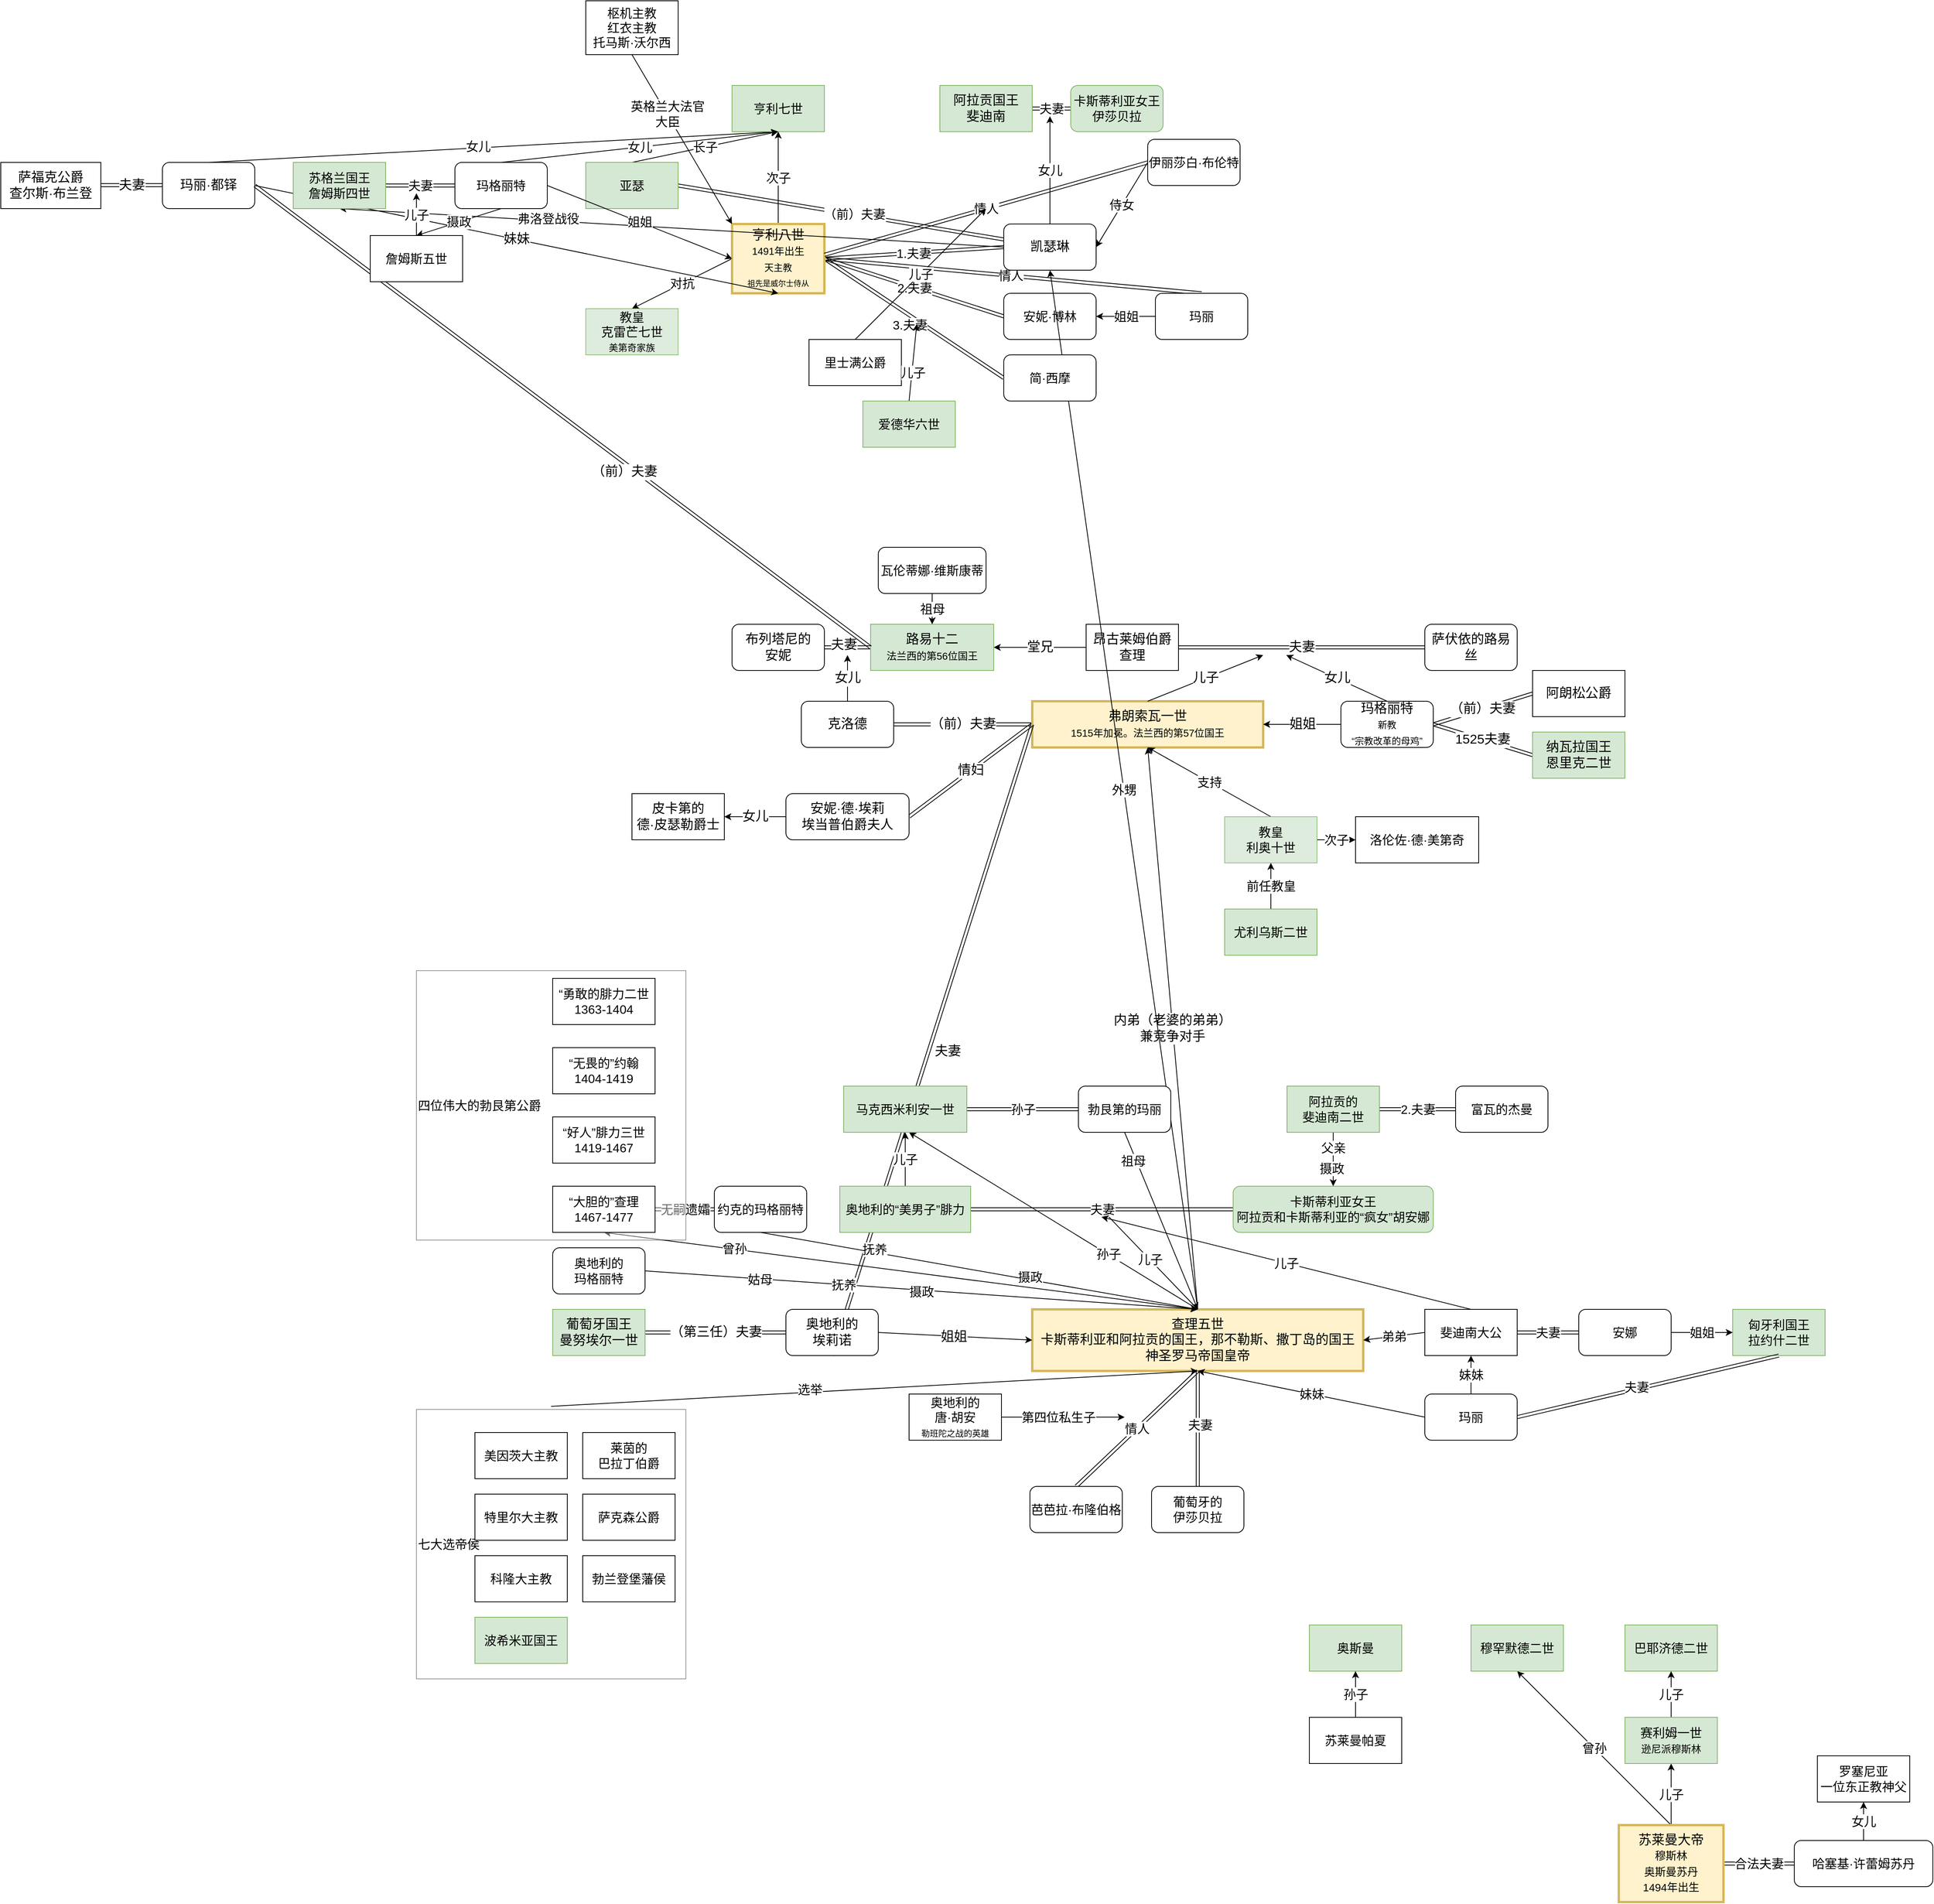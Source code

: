 <mxfile version="14.1.8" type="github">
  <diagram id="C5RBs43oDa-KdzZeNtuy" name="Page-1">
    <mxGraphModel dx="2092" dy="2062" grid="1" gridSize="10" guides="1" tooltips="1" connect="1" arrows="1" fold="1" page="1" pageScale="1" pageWidth="827" pageHeight="1169" math="0" shadow="0">
      <root>
        <mxCell id="WIyWlLk6GJQsqaUBKTNV-0" />
        <mxCell id="WIyWlLk6GJQsqaUBKTNV-1" parent="WIyWlLk6GJQsqaUBKTNV-0" />
        <mxCell id="6_Rd-iX3gzmm0mYxBTUK-80" value="次子" style="edgeStyle=none;rounded=0;orthogonalLoop=1;jettySize=auto;html=1;exitX=0.5;exitY=0;exitDx=0;exitDy=0;entryX=0.5;entryY=1;entryDx=0;entryDy=0;fontSize=16;" edge="1" parent="WIyWlLk6GJQsqaUBKTNV-1" source="6_Rd-iX3gzmm0mYxBTUK-1" target="6_Rd-iX3gzmm0mYxBTUK-78">
          <mxGeometry relative="1" as="geometry" />
        </mxCell>
        <mxCell id="6_Rd-iX3gzmm0mYxBTUK-85" value="1.夫妻" style="edgeStyle=none;shape=link;rounded=0;orthogonalLoop=1;jettySize=auto;html=1;exitX=1;exitY=0.5;exitDx=0;exitDy=0;entryX=0;entryY=0.5;entryDx=0;entryDy=0;fontSize=16;" edge="1" parent="WIyWlLk6GJQsqaUBKTNV-1" source="6_Rd-iX3gzmm0mYxBTUK-1" target="6_Rd-iX3gzmm0mYxBTUK-72">
          <mxGeometry relative="1" as="geometry" />
        </mxCell>
        <mxCell id="6_Rd-iX3gzmm0mYxBTUK-88" value="2.夫妻" style="edgeStyle=none;shape=link;rounded=0;orthogonalLoop=1;jettySize=auto;html=1;exitX=1;exitY=0.5;exitDx=0;exitDy=0;entryX=0;entryY=0.5;entryDx=0;entryDy=0;fontSize=16;" edge="1" parent="WIyWlLk6GJQsqaUBKTNV-1" source="6_Rd-iX3gzmm0mYxBTUK-1" target="6_Rd-iX3gzmm0mYxBTUK-87">
          <mxGeometry relative="1" as="geometry" />
        </mxCell>
        <mxCell id="6_Rd-iX3gzmm0mYxBTUK-97" style="edgeStyle=none;rounded=0;orthogonalLoop=1;jettySize=auto;html=1;exitX=1;exitY=0.5;exitDx=0;exitDy=0;entryX=0.5;entryY=0;entryDx=0;entryDy=0;fontSize=16;shape=link;" edge="1" parent="WIyWlLk6GJQsqaUBKTNV-1" source="6_Rd-iX3gzmm0mYxBTUK-1" target="6_Rd-iX3gzmm0mYxBTUK-95">
          <mxGeometry relative="1" as="geometry" />
        </mxCell>
        <mxCell id="6_Rd-iX3gzmm0mYxBTUK-98" value="情人" style="edgeLabel;html=1;align=center;verticalAlign=middle;resizable=0;points=[];fontSize=16;" vertex="1" connectable="0" parent="6_Rd-iX3gzmm0mYxBTUK-97">
          <mxGeometry x="-0.012" relative="1" as="geometry">
            <mxPoint as="offset" />
          </mxGeometry>
        </mxCell>
        <mxCell id="6_Rd-iX3gzmm0mYxBTUK-100" style="edgeStyle=none;shape=link;rounded=0;orthogonalLoop=1;jettySize=auto;html=1;exitX=1;exitY=0.5;exitDx=0;exitDy=0;entryX=0;entryY=0.5;entryDx=0;entryDy=0;fontSize=16;" edge="1" parent="WIyWlLk6GJQsqaUBKTNV-1" source="6_Rd-iX3gzmm0mYxBTUK-1" target="6_Rd-iX3gzmm0mYxBTUK-99">
          <mxGeometry relative="1" as="geometry" />
        </mxCell>
        <mxCell id="6_Rd-iX3gzmm0mYxBTUK-101" value="3.夫妻" style="edgeLabel;html=1;align=center;verticalAlign=middle;resizable=0;points=[];fontSize=16;" vertex="1" connectable="0" parent="6_Rd-iX3gzmm0mYxBTUK-100">
          <mxGeometry x="0.096" y="-1" relative="1" as="geometry">
            <mxPoint x="-16.83" as="offset" />
          </mxGeometry>
        </mxCell>
        <mxCell id="6_Rd-iX3gzmm0mYxBTUK-139" value="对抗" style="rounded=0;orthogonalLoop=1;jettySize=auto;html=1;exitX=0;exitY=0.5;exitDx=0;exitDy=0;entryX=0.5;entryY=0;entryDx=0;entryDy=0;fontSize=16;" edge="1" parent="WIyWlLk6GJQsqaUBKTNV-1" source="6_Rd-iX3gzmm0mYxBTUK-1" target="6_Rd-iX3gzmm0mYxBTUK-86">
          <mxGeometry relative="1" as="geometry" />
        </mxCell>
        <mxCell id="6_Rd-iX3gzmm0mYxBTUK-1" value="亨利八世&lt;br&gt;&lt;font&gt;&lt;font size=&quot;2&quot;&gt;1491年出生&lt;br&gt;&lt;/font&gt;&lt;font style=&quot;font-size: 12px&quot;&gt;天主教&lt;/font&gt;&lt;br&gt;&lt;font style=&quot;font-size: 10px&quot;&gt;祖先是威尔士侍从&lt;/font&gt;&lt;br&gt;&lt;/font&gt;" style="rounded=0;whiteSpace=wrap;html=1;fontSize=17;fillColor=#fff2cc;strokeColor=#d6b656;strokeWidth=3;" vertex="1" parent="WIyWlLk6GJQsqaUBKTNV-1">
          <mxGeometry x="320" y="-40" width="120" height="90" as="geometry" />
        </mxCell>
        <mxCell id="6_Rd-iX3gzmm0mYxBTUK-67" value="妹妹" style="edgeStyle=none;rounded=0;orthogonalLoop=1;jettySize=auto;html=1;entryX=0.5;entryY=1;entryDx=0;entryDy=0;fontSize=17;exitX=1;exitY=0.5;exitDx=0;exitDy=0;" edge="1" parent="WIyWlLk6GJQsqaUBKTNV-1" source="6_Rd-iX3gzmm0mYxBTUK-2" target="6_Rd-iX3gzmm0mYxBTUK-1">
          <mxGeometry relative="1" as="geometry">
            <mxPoint x="380" y="120" as="sourcePoint" />
          </mxGeometry>
        </mxCell>
        <mxCell id="6_Rd-iX3gzmm0mYxBTUK-209" style="edgeStyle=none;rounded=0;orthogonalLoop=1;jettySize=auto;html=1;exitX=0.5;exitY=0;exitDx=0;exitDy=0;entryX=0.5;entryY=1;entryDx=0;entryDy=0;fontSize=16;" edge="1" parent="WIyWlLk6GJQsqaUBKTNV-1" source="6_Rd-iX3gzmm0mYxBTUK-2" target="6_Rd-iX3gzmm0mYxBTUK-78">
          <mxGeometry relative="1" as="geometry" />
        </mxCell>
        <mxCell id="6_Rd-iX3gzmm0mYxBTUK-210" value="女儿" style="edgeLabel;html=1;align=center;verticalAlign=middle;resizable=0;points=[];fontSize=16;" vertex="1" connectable="0" parent="6_Rd-iX3gzmm0mYxBTUK-209">
          <mxGeometry x="-0.056" y="2" relative="1" as="geometry">
            <mxPoint as="offset" />
          </mxGeometry>
        </mxCell>
        <mxCell id="6_Rd-iX3gzmm0mYxBTUK-2" value="玛丽·都铎" style="rounded=1;whiteSpace=wrap;html=1;fontSize=17;" vertex="1" parent="WIyWlLk6GJQsqaUBKTNV-1">
          <mxGeometry x="-420" y="-120" width="120" height="60" as="geometry" />
        </mxCell>
        <mxCell id="6_Rd-iX3gzmm0mYxBTUK-16" style="edgeStyle=none;rounded=0;orthogonalLoop=1;jettySize=auto;html=1;exitX=0;exitY=0.5;exitDx=0;exitDy=0;fontSize=17;entryX=1;entryY=0.5;entryDx=0;entryDy=0;" edge="1" parent="WIyWlLk6GJQsqaUBKTNV-1" source="6_Rd-iX3gzmm0mYxBTUK-15" target="6_Rd-iX3gzmm0mYxBTUK-6">
          <mxGeometry relative="1" as="geometry">
            <mxPoint x="640" y="440" as="targetPoint" />
          </mxGeometry>
        </mxCell>
        <mxCell id="6_Rd-iX3gzmm0mYxBTUK-17" value="堂兄" style="edgeLabel;html=1;align=center;verticalAlign=middle;resizable=0;points=[];fontSize=17;" vertex="1" connectable="0" parent="6_Rd-iX3gzmm0mYxBTUK-16">
          <mxGeometry x="-0.2" relative="1" as="geometry">
            <mxPoint x="-12" as="offset" />
          </mxGeometry>
        </mxCell>
        <mxCell id="6_Rd-iX3gzmm0mYxBTUK-50" style="edgeStyle=none;shape=link;rounded=0;orthogonalLoop=1;jettySize=auto;html=1;exitX=0;exitY=0.5;exitDx=0;exitDy=0;entryX=1;entryY=0.5;entryDx=0;entryDy=0;fontSize=17;" edge="1" parent="WIyWlLk6GJQsqaUBKTNV-1" source="6_Rd-iX3gzmm0mYxBTUK-6" target="6_Rd-iX3gzmm0mYxBTUK-49">
          <mxGeometry relative="1" as="geometry" />
        </mxCell>
        <mxCell id="6_Rd-iX3gzmm0mYxBTUK-51" value="夫妻" style="edgeLabel;html=1;align=center;verticalAlign=middle;resizable=0;points=[];fontSize=17;" vertex="1" connectable="0" parent="6_Rd-iX3gzmm0mYxBTUK-50">
          <mxGeometry x="0.18" y="-3" relative="1" as="geometry">
            <mxPoint as="offset" />
          </mxGeometry>
        </mxCell>
        <mxCell id="6_Rd-iX3gzmm0mYxBTUK-6" value="路易十二&lt;br&gt;&lt;font style=&quot;font-size: 13px&quot;&gt;法兰西的第56位国王&lt;/font&gt;" style="rounded=0;whiteSpace=wrap;html=1;fontSize=17;fillColor=#d5e8d4;strokeColor=#82b366;" vertex="1" parent="WIyWlLk6GJQsqaUBKTNV-1">
          <mxGeometry x="500" y="480" width="160" height="60" as="geometry" />
        </mxCell>
        <mxCell id="6_Rd-iX3gzmm0mYxBTUK-8" value="" style="shape=link;html=1;fontSize=17;exitX=1;exitY=0.5;exitDx=0;exitDy=0;entryX=0;entryY=0.5;entryDx=0;entryDy=0;" edge="1" parent="WIyWlLk6GJQsqaUBKTNV-1" source="6_Rd-iX3gzmm0mYxBTUK-2" target="6_Rd-iX3gzmm0mYxBTUK-6">
          <mxGeometry width="100" relative="1" as="geometry">
            <mxPoint x="670" y="760" as="sourcePoint" />
            <mxPoint x="770" y="760" as="targetPoint" />
          </mxGeometry>
        </mxCell>
        <mxCell id="6_Rd-iX3gzmm0mYxBTUK-9" value="（前）夫妻" style="edgeLabel;html=1;align=center;verticalAlign=middle;resizable=0;points=[];fontSize=17;" vertex="1" connectable="0" parent="6_Rd-iX3gzmm0mYxBTUK-8">
          <mxGeometry x="0.24" y="1" relative="1" as="geometry">
            <mxPoint x="-17" y="1" as="offset" />
          </mxGeometry>
        </mxCell>
        <mxCell id="6_Rd-iX3gzmm0mYxBTUK-37" value="（前）夫妻" style="edgeStyle=none;rounded=0;orthogonalLoop=1;jettySize=auto;html=1;exitX=1;exitY=0.5;exitDx=0;exitDy=0;entryX=0;entryY=0.5;entryDx=0;entryDy=0;fontSize=17;shape=link;" edge="1" parent="WIyWlLk6GJQsqaUBKTNV-1" source="6_Rd-iX3gzmm0mYxBTUK-10" target="6_Rd-iX3gzmm0mYxBTUK-18">
          <mxGeometry relative="1" as="geometry" />
        </mxCell>
        <mxCell id="6_Rd-iX3gzmm0mYxBTUK-66" value="女儿" style="edgeStyle=none;rounded=0;orthogonalLoop=1;jettySize=auto;html=1;exitX=0.5;exitY=0;exitDx=0;exitDy=0;fontSize=17;" edge="1" parent="WIyWlLk6GJQsqaUBKTNV-1" source="6_Rd-iX3gzmm0mYxBTUK-10">
          <mxGeometry relative="1" as="geometry">
            <mxPoint x="470" y="520" as="targetPoint" />
          </mxGeometry>
        </mxCell>
        <mxCell id="6_Rd-iX3gzmm0mYxBTUK-10" value="克洛德" style="rounded=1;whiteSpace=wrap;html=1;fontSize=17;" vertex="1" parent="WIyWlLk6GJQsqaUBKTNV-1">
          <mxGeometry x="410" y="580" width="120" height="60" as="geometry" />
        </mxCell>
        <mxCell id="6_Rd-iX3gzmm0mYxBTUK-34" value="夫妻" style="edgeStyle=none;rounded=0;orthogonalLoop=1;jettySize=auto;html=1;fontSize=17;shape=link;" edge="1" parent="WIyWlLk6GJQsqaUBKTNV-1" source="6_Rd-iX3gzmm0mYxBTUK-15" target="6_Rd-iX3gzmm0mYxBTUK-20">
          <mxGeometry relative="1" as="geometry" />
        </mxCell>
        <mxCell id="6_Rd-iX3gzmm0mYxBTUK-15" value="昂古莱姆伯爵查理" style="rounded=0;whiteSpace=wrap;html=1;fontSize=17;" vertex="1" parent="WIyWlLk6GJQsqaUBKTNV-1">
          <mxGeometry x="780" y="480" width="120" height="60" as="geometry" />
        </mxCell>
        <mxCell id="6_Rd-iX3gzmm0mYxBTUK-18" value="弗朗索瓦一世&lt;br&gt;&lt;font style=&quot;font-size: 13px&quot;&gt;1515年加冕。法兰西的第57位国王&lt;/font&gt;" style="rounded=0;whiteSpace=wrap;html=1;fontSize=17;fillColor=#fff2cc;strokeColor=#d6b656;strokeWidth=3;" vertex="1" parent="WIyWlLk6GJQsqaUBKTNV-1">
          <mxGeometry x="710" y="580" width="300" height="60" as="geometry" />
        </mxCell>
        <mxCell id="6_Rd-iX3gzmm0mYxBTUK-20" value="萨伏依的路易丝" style="rounded=1;whiteSpace=wrap;html=1;fontSize=17;" vertex="1" parent="WIyWlLk6GJQsqaUBKTNV-1">
          <mxGeometry x="1220" y="480" width="120" height="60" as="geometry" />
        </mxCell>
        <mxCell id="6_Rd-iX3gzmm0mYxBTUK-36" value="儿子" style="endArrow=classic;html=1;fontSize=17;exitX=0.5;exitY=0;exitDx=0;exitDy=0;" edge="1" parent="WIyWlLk6GJQsqaUBKTNV-1" source="6_Rd-iX3gzmm0mYxBTUK-18">
          <mxGeometry width="50" height="50" relative="1" as="geometry">
            <mxPoint x="860" y="520" as="sourcePoint" />
            <mxPoint x="1010" y="520" as="targetPoint" />
          </mxGeometry>
        </mxCell>
        <mxCell id="6_Rd-iX3gzmm0mYxBTUK-39" value="夫妻" style="edgeStyle=none;shape=link;rounded=0;orthogonalLoop=1;jettySize=auto;html=1;exitX=1;exitY=0.5;exitDx=0;exitDy=0;entryX=0;entryY=0.5;entryDx=0;entryDy=0;fontSize=17;" edge="1" parent="WIyWlLk6GJQsqaUBKTNV-1">
          <mxGeometry relative="1" as="geometry">
            <mxPoint x="-500" y="-90.5" as="sourcePoint" />
            <mxPoint x="-420" y="-90.5" as="targetPoint" />
          </mxGeometry>
        </mxCell>
        <mxCell id="6_Rd-iX3gzmm0mYxBTUK-38" value="萨福克公爵&lt;br&gt;查尔斯·布兰登" style="rounded=0;whiteSpace=wrap;html=1;fontSize=17;" vertex="1" parent="WIyWlLk6GJQsqaUBKTNV-1">
          <mxGeometry x="-630" y="-120" width="130" height="60" as="geometry" />
        </mxCell>
        <mxCell id="6_Rd-iX3gzmm0mYxBTUK-44" value="姐姐" style="edgeStyle=none;rounded=0;orthogonalLoop=1;jettySize=auto;html=1;exitX=0;exitY=0.5;exitDx=0;exitDy=0;entryX=1;entryY=0.5;entryDx=0;entryDy=0;fontSize=17;" edge="1" parent="WIyWlLk6GJQsqaUBKTNV-1" source="6_Rd-iX3gzmm0mYxBTUK-42" target="6_Rd-iX3gzmm0mYxBTUK-18">
          <mxGeometry relative="1" as="geometry" />
        </mxCell>
        <mxCell id="6_Rd-iX3gzmm0mYxBTUK-46" value="（前）夫妻" style="edgeStyle=none;rounded=0;orthogonalLoop=1;jettySize=auto;html=1;exitX=1;exitY=0.5;exitDx=0;exitDy=0;entryX=0;entryY=0.5;entryDx=0;entryDy=0;fontSize=17;shape=link;" edge="1" parent="WIyWlLk6GJQsqaUBKTNV-1" source="6_Rd-iX3gzmm0mYxBTUK-42" target="6_Rd-iX3gzmm0mYxBTUK-45">
          <mxGeometry relative="1" as="geometry" />
        </mxCell>
        <mxCell id="6_Rd-iX3gzmm0mYxBTUK-48" value="1525夫妻" style="edgeStyle=none;shape=link;rounded=0;orthogonalLoop=1;jettySize=auto;html=1;exitX=1;exitY=0.5;exitDx=0;exitDy=0;entryX=0;entryY=0.5;entryDx=0;entryDy=0;fontSize=17;" edge="1" parent="WIyWlLk6GJQsqaUBKTNV-1" source="6_Rd-iX3gzmm0mYxBTUK-42" target="6_Rd-iX3gzmm0mYxBTUK-47">
          <mxGeometry relative="1" as="geometry" />
        </mxCell>
        <mxCell id="6_Rd-iX3gzmm0mYxBTUK-42" value="&lt;font&gt;&lt;font style=&quot;font-size: 17px&quot;&gt;玛格丽特&lt;/font&gt;&lt;br&gt;&lt;span style=&quot;font-size: 12px&quot;&gt;新教&lt;/span&gt;&lt;br style=&quot;font-size: 12px&quot;&gt;&lt;span style=&quot;font-size: 12px&quot;&gt;“宗教改革的母鸡”&lt;/span&gt;&lt;/font&gt;" style="rounded=1;whiteSpace=wrap;html=1;fontSize=17;" vertex="1" parent="WIyWlLk6GJQsqaUBKTNV-1">
          <mxGeometry x="1111" y="580" width="120" height="60" as="geometry" />
        </mxCell>
        <mxCell id="6_Rd-iX3gzmm0mYxBTUK-43" value="女儿" style="endArrow=classic;html=1;fontSize=17;exitX=0.5;exitY=0;exitDx=0;exitDy=0;" edge="1" parent="WIyWlLk6GJQsqaUBKTNV-1" source="6_Rd-iX3gzmm0mYxBTUK-42">
          <mxGeometry width="50" height="50" relative="1" as="geometry">
            <mxPoint x="1170.5" y="620" as="sourcePoint" />
            <mxPoint x="1040" y="520" as="targetPoint" />
          </mxGeometry>
        </mxCell>
        <mxCell id="6_Rd-iX3gzmm0mYxBTUK-45" value="阿朗松公爵" style="rounded=0;whiteSpace=wrap;html=1;fontSize=17;" vertex="1" parent="WIyWlLk6GJQsqaUBKTNV-1">
          <mxGeometry x="1360" y="540" width="120" height="60" as="geometry" />
        </mxCell>
        <mxCell id="6_Rd-iX3gzmm0mYxBTUK-47" value="纳瓦拉国王&lt;br&gt;恩里克二世" style="rounded=0;whiteSpace=wrap;html=1;fontSize=17;fillColor=#d5e8d4;strokeColor=#82b366;" vertex="1" parent="WIyWlLk6GJQsqaUBKTNV-1">
          <mxGeometry x="1360" y="620" width="120" height="60" as="geometry" />
        </mxCell>
        <mxCell id="6_Rd-iX3gzmm0mYxBTUK-49" value="布列塔尼的&lt;br&gt;安妮" style="rounded=1;whiteSpace=wrap;html=1;fontSize=17;" vertex="1" parent="WIyWlLk6GJQsqaUBKTNV-1">
          <mxGeometry x="320" y="480" width="120" height="60" as="geometry" />
        </mxCell>
        <mxCell id="6_Rd-iX3gzmm0mYxBTUK-71" value="内弟（老婆的弟弟）&lt;br&gt;兼竞争对手" style="edgeStyle=none;rounded=0;orthogonalLoop=1;jettySize=auto;html=1;exitX=0.5;exitY=0;exitDx=0;exitDy=0;entryX=0.5;entryY=1;entryDx=0;entryDy=0;fontSize=17;" edge="1" parent="WIyWlLk6GJQsqaUBKTNV-1" source="6_Rd-iX3gzmm0mYxBTUK-52" target="6_Rd-iX3gzmm0mYxBTUK-18">
          <mxGeometry relative="1" as="geometry" />
        </mxCell>
        <mxCell id="6_Rd-iX3gzmm0mYxBTUK-111" value="儿子" style="edgeStyle=none;rounded=0;orthogonalLoop=1;jettySize=auto;html=1;exitX=0.5;exitY=0;exitDx=0;exitDy=0;fontSize=16;" edge="1" parent="WIyWlLk6GJQsqaUBKTNV-1" source="6_Rd-iX3gzmm0mYxBTUK-52">
          <mxGeometry relative="1" as="geometry">
            <mxPoint x="800" y="1240" as="targetPoint" />
          </mxGeometry>
        </mxCell>
        <mxCell id="6_Rd-iX3gzmm0mYxBTUK-113" style="edgeStyle=none;rounded=0;orthogonalLoop=1;jettySize=auto;html=1;exitX=0.5;exitY=0;exitDx=0;exitDy=0;fontSize=16;" edge="1" parent="WIyWlLk6GJQsqaUBKTNV-1" source="6_Rd-iX3gzmm0mYxBTUK-52">
          <mxGeometry relative="1" as="geometry">
            <mxPoint x="550" y="1140" as="targetPoint" />
          </mxGeometry>
        </mxCell>
        <mxCell id="6_Rd-iX3gzmm0mYxBTUK-114" value="孙子" style="edgeLabel;html=1;align=center;verticalAlign=middle;resizable=0;points=[];fontSize=16;" vertex="1" connectable="0" parent="6_Rd-iX3gzmm0mYxBTUK-113">
          <mxGeometry x="-0.378" y="-1" relative="1" as="geometry">
            <mxPoint as="offset" />
          </mxGeometry>
        </mxCell>
        <mxCell id="6_Rd-iX3gzmm0mYxBTUK-162" style="edgeStyle=none;rounded=0;orthogonalLoop=1;jettySize=auto;html=1;exitX=0.5;exitY=0;exitDx=0;exitDy=0;entryX=0.5;entryY=1;entryDx=0;entryDy=0;fontSize=16;" edge="1" parent="WIyWlLk6GJQsqaUBKTNV-1" source="6_Rd-iX3gzmm0mYxBTUK-52" target="6_Rd-iX3gzmm0mYxBTUK-119">
          <mxGeometry relative="1" as="geometry" />
        </mxCell>
        <mxCell id="6_Rd-iX3gzmm0mYxBTUK-163" value="曾孙" style="edgeLabel;html=1;align=center;verticalAlign=middle;resizable=0;points=[];fontSize=16;" vertex="1" connectable="0" parent="6_Rd-iX3gzmm0mYxBTUK-162">
          <mxGeometry x="0.561" y="-1" relative="1" as="geometry">
            <mxPoint as="offset" />
          </mxGeometry>
        </mxCell>
        <mxCell id="6_Rd-iX3gzmm0mYxBTUK-52" value="查理五世&lt;br&gt;卡斯蒂利亚和阿拉贡的国王，那不勒斯、撒丁岛的国王&lt;br&gt;神圣罗马帝国皇帝" style="rounded=0;whiteSpace=wrap;html=1;fontSize=17;fillColor=#fff2cc;strokeColor=#d6b656;strokeWidth=3;" vertex="1" parent="WIyWlLk6GJQsqaUBKTNV-1">
          <mxGeometry x="710" y="1370" width="430" height="80" as="geometry" />
        </mxCell>
        <mxCell id="6_Rd-iX3gzmm0mYxBTUK-55" style="edgeStyle=none;rounded=0;orthogonalLoop=1;jettySize=auto;html=1;exitX=1;exitY=0.5;exitDx=0;exitDy=0;entryX=0;entryY=0.5;entryDx=0;entryDy=0;fontSize=17;" edge="1" parent="WIyWlLk6GJQsqaUBKTNV-1" source="6_Rd-iX3gzmm0mYxBTUK-53" target="6_Rd-iX3gzmm0mYxBTUK-52">
          <mxGeometry relative="1" as="geometry" />
        </mxCell>
        <mxCell id="6_Rd-iX3gzmm0mYxBTUK-56" value="姐姐" style="edgeLabel;html=1;align=center;verticalAlign=middle;resizable=0;points=[];fontSize=17;" vertex="1" connectable="0" parent="6_Rd-iX3gzmm0mYxBTUK-55">
          <mxGeometry x="-0.025" y="-1" relative="1" as="geometry">
            <mxPoint as="offset" />
          </mxGeometry>
        </mxCell>
        <mxCell id="6_Rd-iX3gzmm0mYxBTUK-59" style="edgeStyle=none;shape=link;rounded=0;orthogonalLoop=1;jettySize=auto;html=1;exitX=0.5;exitY=1;exitDx=0;exitDy=0;entryX=0;entryY=0.5;entryDx=0;entryDy=0;fontSize=17;" edge="1" parent="WIyWlLk6GJQsqaUBKTNV-1" source="6_Rd-iX3gzmm0mYxBTUK-53" target="6_Rd-iX3gzmm0mYxBTUK-18">
          <mxGeometry relative="1" as="geometry" />
        </mxCell>
        <mxCell id="6_Rd-iX3gzmm0mYxBTUK-61" value="夫妻" style="edgeLabel;html=1;align=center;verticalAlign=middle;resizable=0;points=[];fontSize=17;" vertex="1" connectable="0" parent="6_Rd-iX3gzmm0mYxBTUK-59">
          <mxGeometry x="-0.102" relative="1" as="geometry">
            <mxPoint x="33.24" y="-26.93" as="offset" />
          </mxGeometry>
        </mxCell>
        <mxCell id="6_Rd-iX3gzmm0mYxBTUK-53" value="奥地利的&lt;br&gt;埃莉诺" style="rounded=1;whiteSpace=wrap;html=1;fontSize=17;" vertex="1" parent="WIyWlLk6GJQsqaUBKTNV-1">
          <mxGeometry x="390" y="1370" width="120" height="60" as="geometry" />
        </mxCell>
        <mxCell id="6_Rd-iX3gzmm0mYxBTUK-58" value="（第三任）夫妻" style="edgeStyle=none;rounded=0;orthogonalLoop=1;jettySize=auto;html=1;exitX=1;exitY=0.5;exitDx=0;exitDy=0;entryX=0;entryY=0.5;entryDx=0;entryDy=0;fontSize=17;shape=link;" edge="1" parent="WIyWlLk6GJQsqaUBKTNV-1" source="6_Rd-iX3gzmm0mYxBTUK-57" target="6_Rd-iX3gzmm0mYxBTUK-53">
          <mxGeometry relative="1" as="geometry" />
        </mxCell>
        <mxCell id="6_Rd-iX3gzmm0mYxBTUK-57" value="葡萄牙国王&lt;br&gt;曼努埃尔一世" style="rounded=0;whiteSpace=wrap;html=1;fontSize=17;fillColor=#d5e8d4;strokeColor=#82b366;" vertex="1" parent="WIyWlLk6GJQsqaUBKTNV-1">
          <mxGeometry x="87" y="1370" width="120" height="60" as="geometry" />
        </mxCell>
        <mxCell id="6_Rd-iX3gzmm0mYxBTUK-63" value="情妇" style="edgeStyle=none;shape=link;rounded=0;orthogonalLoop=1;jettySize=auto;html=1;exitX=1;exitY=0.5;exitDx=0;exitDy=0;entryX=0;entryY=0.5;entryDx=0;entryDy=0;fontSize=17;" edge="1" parent="WIyWlLk6GJQsqaUBKTNV-1" source="6_Rd-iX3gzmm0mYxBTUK-62" target="6_Rd-iX3gzmm0mYxBTUK-18">
          <mxGeometry relative="1" as="geometry" />
        </mxCell>
        <mxCell id="6_Rd-iX3gzmm0mYxBTUK-68" value="女儿" style="edgeStyle=none;rounded=0;orthogonalLoop=1;jettySize=auto;html=1;exitX=0;exitY=0.5;exitDx=0;exitDy=0;entryX=1;entryY=0.5;entryDx=0;entryDy=0;fontSize=17;" edge="1" parent="WIyWlLk6GJQsqaUBKTNV-1" source="6_Rd-iX3gzmm0mYxBTUK-62" target="6_Rd-iX3gzmm0mYxBTUK-64">
          <mxGeometry relative="1" as="geometry" />
        </mxCell>
        <mxCell id="6_Rd-iX3gzmm0mYxBTUK-62" value="安妮·德·埃莉&lt;br&gt;埃当普伯爵夫人" style="rounded=1;whiteSpace=wrap;html=1;fontSize=17;" vertex="1" parent="WIyWlLk6GJQsqaUBKTNV-1">
          <mxGeometry x="390" y="700" width="160" height="60" as="geometry" />
        </mxCell>
        <mxCell id="6_Rd-iX3gzmm0mYxBTUK-64" value="皮卡第的&lt;br&gt;德·皮瑟勒爵士" style="rounded=0;whiteSpace=wrap;html=1;fontSize=17;" vertex="1" parent="WIyWlLk6GJQsqaUBKTNV-1">
          <mxGeometry x="190" y="700" width="120" height="60" as="geometry" />
        </mxCell>
        <mxCell id="6_Rd-iX3gzmm0mYxBTUK-76" style="edgeStyle=none;rounded=0;orthogonalLoop=1;jettySize=auto;html=1;exitX=0.5;exitY=0;exitDx=0;exitDy=0;fontSize=16;" edge="1" parent="WIyWlLk6GJQsqaUBKTNV-1" source="6_Rd-iX3gzmm0mYxBTUK-72">
          <mxGeometry relative="1" as="geometry">
            <mxPoint x="733" y="-180" as="targetPoint" />
          </mxGeometry>
        </mxCell>
        <mxCell id="6_Rd-iX3gzmm0mYxBTUK-77" value="女儿" style="edgeLabel;html=1;align=center;verticalAlign=middle;resizable=0;points=[];fontSize=16;" vertex="1" connectable="0" parent="6_Rd-iX3gzmm0mYxBTUK-76">
          <mxGeometry x="0.143" y="2" relative="1" as="geometry">
            <mxPoint x="2" y="10" as="offset" />
          </mxGeometry>
        </mxCell>
        <mxCell id="6_Rd-iX3gzmm0mYxBTUK-198" style="edgeStyle=none;rounded=0;orthogonalLoop=1;jettySize=auto;html=1;exitX=0;exitY=0.5;exitDx=0;exitDy=0;entryX=0.5;entryY=1;entryDx=0;entryDy=0;fontSize=16;" edge="1" parent="WIyWlLk6GJQsqaUBKTNV-1" source="6_Rd-iX3gzmm0mYxBTUK-72" target="6_Rd-iX3gzmm0mYxBTUK-191">
          <mxGeometry relative="1" as="geometry" />
        </mxCell>
        <mxCell id="6_Rd-iX3gzmm0mYxBTUK-199" value="弗洛登战役" style="edgeLabel;html=1;align=center;verticalAlign=middle;resizable=0;points=[];fontSize=16;" vertex="1" connectable="0" parent="6_Rd-iX3gzmm0mYxBTUK-198">
          <mxGeometry x="0.372" y="-3" relative="1" as="geometry">
            <mxPoint as="offset" />
          </mxGeometry>
        </mxCell>
        <mxCell id="6_Rd-iX3gzmm0mYxBTUK-72" value="凯瑟琳" style="rounded=1;whiteSpace=wrap;html=1;fontSize=17;" vertex="1" parent="WIyWlLk6GJQsqaUBKTNV-1">
          <mxGeometry x="673" y="-40" width="120" height="60" as="geometry" />
        </mxCell>
        <mxCell id="6_Rd-iX3gzmm0mYxBTUK-75" value="夫妻" style="edgeStyle=none;rounded=0;orthogonalLoop=1;jettySize=auto;html=1;exitX=1;exitY=0.5;exitDx=0;exitDy=0;entryX=0;entryY=0.5;entryDx=0;entryDy=0;fontSize=16;shape=link;" edge="1" parent="WIyWlLk6GJQsqaUBKTNV-1" source="6_Rd-iX3gzmm0mYxBTUK-73" target="6_Rd-iX3gzmm0mYxBTUK-74">
          <mxGeometry relative="1" as="geometry" />
        </mxCell>
        <mxCell id="6_Rd-iX3gzmm0mYxBTUK-73" value="阿拉贡国王&lt;br&gt;斐迪南" style="rounded=0;whiteSpace=wrap;html=1;fontSize=17;fillColor=#d5e8d4;strokeColor=#82b366;" vertex="1" parent="WIyWlLk6GJQsqaUBKTNV-1">
          <mxGeometry x="590" y="-220" width="120" height="60" as="geometry" />
        </mxCell>
        <mxCell id="6_Rd-iX3gzmm0mYxBTUK-74" value="卡斯蒂利亚女王&lt;br style=&quot;font-size: 16px;&quot;&gt;伊莎贝拉" style="rounded=1;whiteSpace=wrap;html=1;fontSize=16;fillColor=#d5e8d4;strokeColor=#82b366;" vertex="1" parent="WIyWlLk6GJQsqaUBKTNV-1">
          <mxGeometry x="760" y="-220" width="120" height="60" as="geometry" />
        </mxCell>
        <mxCell id="6_Rd-iX3gzmm0mYxBTUK-78" value="亨利七世" style="rounded=0;whiteSpace=wrap;html=1;fontSize=16;fillColor=#d5e8d4;strokeColor=#82b366;" vertex="1" parent="WIyWlLk6GJQsqaUBKTNV-1">
          <mxGeometry x="320" y="-220" width="120" height="60" as="geometry" />
        </mxCell>
        <mxCell id="6_Rd-iX3gzmm0mYxBTUK-82" value="长子" style="edgeStyle=none;rounded=0;orthogonalLoop=1;jettySize=auto;html=1;exitX=0.5;exitY=0;exitDx=0;exitDy=0;entryX=0.5;entryY=1;entryDx=0;entryDy=0;fontSize=16;" edge="1" parent="WIyWlLk6GJQsqaUBKTNV-1" source="6_Rd-iX3gzmm0mYxBTUK-81" target="6_Rd-iX3gzmm0mYxBTUK-78">
          <mxGeometry relative="1" as="geometry" />
        </mxCell>
        <mxCell id="6_Rd-iX3gzmm0mYxBTUK-83" style="edgeStyle=none;rounded=0;orthogonalLoop=1;jettySize=auto;html=1;exitX=1;exitY=0.5;exitDx=0;exitDy=0;fontSize=16;shape=link;" edge="1" parent="WIyWlLk6GJQsqaUBKTNV-1" source="6_Rd-iX3gzmm0mYxBTUK-81" target="6_Rd-iX3gzmm0mYxBTUK-72">
          <mxGeometry relative="1" as="geometry" />
        </mxCell>
        <mxCell id="6_Rd-iX3gzmm0mYxBTUK-84" value="（前）夫妻" style="edgeLabel;html=1;align=center;verticalAlign=middle;resizable=0;points=[];fontSize=16;" vertex="1" connectable="0" parent="6_Rd-iX3gzmm0mYxBTUK-83">
          <mxGeometry x="0.083" y="1" relative="1" as="geometry">
            <mxPoint as="offset" />
          </mxGeometry>
        </mxCell>
        <mxCell id="6_Rd-iX3gzmm0mYxBTUK-81" value="亚瑟" style="rounded=0;whiteSpace=wrap;html=1;fontSize=16;fillColor=#d5e8d4;strokeColor=#82b366;" vertex="1" parent="WIyWlLk6GJQsqaUBKTNV-1">
          <mxGeometry x="130" y="-120" width="120" height="60" as="geometry" />
        </mxCell>
        <mxCell id="6_Rd-iX3gzmm0mYxBTUK-86" value="教皇&lt;br&gt;克雷芒七世&lt;br&gt;&lt;font style=&quot;font-size: 12px&quot;&gt;美第奇家族&lt;/font&gt;" style="rounded=0;whiteSpace=wrap;html=1;strokeWidth=1;fontSize=16;fillColor=#d5e8d4;strokeColor=#82b366;opacity=80;" vertex="1" parent="WIyWlLk6GJQsqaUBKTNV-1">
          <mxGeometry x="130" y="70" width="120" height="60" as="geometry" />
        </mxCell>
        <mxCell id="6_Rd-iX3gzmm0mYxBTUK-87" value="安妮·博林" style="rounded=1;whiteSpace=wrap;html=1;strokeWidth=1;fontSize=16;" vertex="1" parent="WIyWlLk6GJQsqaUBKTNV-1">
          <mxGeometry x="673" y="50" width="120" height="60" as="geometry" />
        </mxCell>
        <mxCell id="6_Rd-iX3gzmm0mYxBTUK-89" value="外甥" style="edgeStyle=none;rounded=0;orthogonalLoop=1;jettySize=auto;html=1;exitX=0.5;exitY=0;exitDx=0;exitDy=0;entryX=0.5;entryY=1;entryDx=0;entryDy=0;fontSize=16;" edge="1" parent="WIyWlLk6GJQsqaUBKTNV-1" source="6_Rd-iX3gzmm0mYxBTUK-52" target="6_Rd-iX3gzmm0mYxBTUK-72">
          <mxGeometry relative="1" as="geometry" />
        </mxCell>
        <mxCell id="6_Rd-iX3gzmm0mYxBTUK-91" value="侍女" style="edgeStyle=none;rounded=0;orthogonalLoop=1;jettySize=auto;html=1;exitX=0;exitY=0.5;exitDx=0;exitDy=0;entryX=1;entryY=0.5;entryDx=0;entryDy=0;fontSize=16;" edge="1" parent="WIyWlLk6GJQsqaUBKTNV-1" source="6_Rd-iX3gzmm0mYxBTUK-90" target="6_Rd-iX3gzmm0mYxBTUK-72">
          <mxGeometry relative="1" as="geometry" />
        </mxCell>
        <mxCell id="6_Rd-iX3gzmm0mYxBTUK-92" value="情人" style="edgeStyle=none;rounded=0;orthogonalLoop=1;jettySize=auto;html=1;exitX=0;exitY=0.5;exitDx=0;exitDy=0;fontSize=16;shape=link;" edge="1" parent="WIyWlLk6GJQsqaUBKTNV-1" source="6_Rd-iX3gzmm0mYxBTUK-90">
          <mxGeometry relative="1" as="geometry">
            <mxPoint x="440" as="targetPoint" />
          </mxGeometry>
        </mxCell>
        <mxCell id="6_Rd-iX3gzmm0mYxBTUK-90" value="伊丽莎白·布伦特" style="rounded=1;whiteSpace=wrap;html=1;strokeWidth=1;fontSize=16;" vertex="1" parent="WIyWlLk6GJQsqaUBKTNV-1">
          <mxGeometry x="860" y="-150" width="120" height="60" as="geometry" />
        </mxCell>
        <mxCell id="6_Rd-iX3gzmm0mYxBTUK-94" value="儿子" style="edgeStyle=none;rounded=0;orthogonalLoop=1;jettySize=auto;html=1;exitX=0.5;exitY=0;exitDx=0;exitDy=0;fontSize=16;" edge="1" parent="WIyWlLk6GJQsqaUBKTNV-1" source="6_Rd-iX3gzmm0mYxBTUK-93">
          <mxGeometry relative="1" as="geometry">
            <mxPoint x="650" y="-60" as="targetPoint" />
          </mxGeometry>
        </mxCell>
        <mxCell id="6_Rd-iX3gzmm0mYxBTUK-93" value="里士满公爵" style="rounded=0;whiteSpace=wrap;html=1;strokeWidth=1;fontSize=16;" vertex="1" parent="WIyWlLk6GJQsqaUBKTNV-1">
          <mxGeometry x="420" y="110" width="120" height="60" as="geometry" />
        </mxCell>
        <mxCell id="6_Rd-iX3gzmm0mYxBTUK-96" value="姐姐" style="edgeStyle=none;rounded=0;orthogonalLoop=1;jettySize=auto;html=1;exitX=0;exitY=0.5;exitDx=0;exitDy=0;entryX=1;entryY=0.5;entryDx=0;entryDy=0;fontSize=16;" edge="1" parent="WIyWlLk6GJQsqaUBKTNV-1" source="6_Rd-iX3gzmm0mYxBTUK-95" target="6_Rd-iX3gzmm0mYxBTUK-87">
          <mxGeometry relative="1" as="geometry" />
        </mxCell>
        <mxCell id="6_Rd-iX3gzmm0mYxBTUK-95" value="玛丽" style="rounded=1;whiteSpace=wrap;html=1;strokeWidth=1;fontSize=16;" vertex="1" parent="WIyWlLk6GJQsqaUBKTNV-1">
          <mxGeometry x="870" y="50" width="120" height="60" as="geometry" />
        </mxCell>
        <mxCell id="6_Rd-iX3gzmm0mYxBTUK-99" value="简·西摩" style="rounded=1;whiteSpace=wrap;html=1;strokeWidth=1;fontSize=16;" vertex="1" parent="WIyWlLk6GJQsqaUBKTNV-1">
          <mxGeometry x="673" y="130" width="120" height="60" as="geometry" />
        </mxCell>
        <mxCell id="6_Rd-iX3gzmm0mYxBTUK-103" style="edgeStyle=none;rounded=0;orthogonalLoop=1;jettySize=auto;html=1;exitX=0.5;exitY=0;exitDx=0;exitDy=0;fontSize=16;" edge="1" parent="WIyWlLk6GJQsqaUBKTNV-1" source="6_Rd-iX3gzmm0mYxBTUK-102">
          <mxGeometry relative="1" as="geometry">
            <mxPoint x="560" y="90" as="targetPoint" />
          </mxGeometry>
        </mxCell>
        <mxCell id="6_Rd-iX3gzmm0mYxBTUK-106" value="儿子" style="edgeLabel;html=1;align=center;verticalAlign=middle;resizable=0;points=[];fontSize=16;" vertex="1" connectable="0" parent="6_Rd-iX3gzmm0mYxBTUK-103">
          <mxGeometry x="-0.257" y="-1" relative="1" as="geometry">
            <mxPoint as="offset" />
          </mxGeometry>
        </mxCell>
        <mxCell id="6_Rd-iX3gzmm0mYxBTUK-102" value="爱德华六世" style="rounded=0;whiteSpace=wrap;html=1;strokeWidth=1;fontSize=16;fillColor=#d5e8d4;strokeColor=#82b366;" vertex="1" parent="WIyWlLk6GJQsqaUBKTNV-1">
          <mxGeometry x="490" y="190" width="120" height="60" as="geometry" />
        </mxCell>
        <mxCell id="6_Rd-iX3gzmm0mYxBTUK-116" value="孙子" style="edgeStyle=none;rounded=0;orthogonalLoop=1;jettySize=auto;html=1;exitX=1;exitY=0.5;exitDx=0;exitDy=0;entryX=0;entryY=0.5;entryDx=0;entryDy=0;fontSize=16;shape=link;" edge="1" parent="WIyWlLk6GJQsqaUBKTNV-1" source="6_Rd-iX3gzmm0mYxBTUK-107" target="6_Rd-iX3gzmm0mYxBTUK-115">
          <mxGeometry relative="1" as="geometry">
            <Array as="points" />
          </mxGeometry>
        </mxCell>
        <mxCell id="6_Rd-iX3gzmm0mYxBTUK-107" value="马克西米利安一世" style="rounded=0;whiteSpace=wrap;html=1;strokeWidth=1;fontSize=16;fillColor=#d5e8d4;strokeColor=#82b366;" vertex="1" parent="WIyWlLk6GJQsqaUBKTNV-1">
          <mxGeometry x="465" y="1080" width="160" height="60" as="geometry" />
        </mxCell>
        <mxCell id="6_Rd-iX3gzmm0mYxBTUK-110" value="夫妻" style="edgeStyle=none;rounded=0;orthogonalLoop=1;jettySize=auto;html=1;exitX=1;exitY=0.5;exitDx=0;exitDy=0;entryX=0;entryY=0.5;entryDx=0;entryDy=0;fontSize=16;shape=link;" edge="1" parent="WIyWlLk6GJQsqaUBKTNV-1" source="6_Rd-iX3gzmm0mYxBTUK-108" target="6_Rd-iX3gzmm0mYxBTUK-109">
          <mxGeometry relative="1" as="geometry" />
        </mxCell>
        <mxCell id="6_Rd-iX3gzmm0mYxBTUK-112" value="儿子" style="edgeStyle=none;rounded=0;orthogonalLoop=1;jettySize=auto;html=1;exitX=0.5;exitY=0;exitDx=0;exitDy=0;entryX=0.5;entryY=1;entryDx=0;entryDy=0;fontSize=16;" edge="1" parent="WIyWlLk6GJQsqaUBKTNV-1" source="6_Rd-iX3gzmm0mYxBTUK-108" target="6_Rd-iX3gzmm0mYxBTUK-107">
          <mxGeometry relative="1" as="geometry" />
        </mxCell>
        <mxCell id="6_Rd-iX3gzmm0mYxBTUK-108" value="奥地利的“美男子”腓力" style="rounded=0;whiteSpace=wrap;html=1;strokeWidth=1;fontSize=16;fillColor=#d5e8d4;strokeColor=#82b366;" vertex="1" parent="WIyWlLk6GJQsqaUBKTNV-1">
          <mxGeometry x="460" y="1210" width="170" height="60" as="geometry" />
        </mxCell>
        <mxCell id="6_Rd-iX3gzmm0mYxBTUK-109" value="卡斯蒂利亚女王&lt;br&gt;阿拉贡和卡斯蒂利亚的“疯女”胡安娜" style="rounded=1;whiteSpace=wrap;html=1;strokeWidth=1;fontSize=16;fillColor=#d5e8d4;strokeColor=#82b366;" vertex="1" parent="WIyWlLk6GJQsqaUBKTNV-1">
          <mxGeometry x="971" y="1210" width="260" height="60" as="geometry" />
        </mxCell>
        <mxCell id="6_Rd-iX3gzmm0mYxBTUK-117" style="edgeStyle=none;rounded=0;orthogonalLoop=1;jettySize=auto;html=1;exitX=0.5;exitY=1;exitDx=0;exitDy=0;entryX=0.5;entryY=0;entryDx=0;entryDy=0;fontSize=16;" edge="1" parent="WIyWlLk6GJQsqaUBKTNV-1" source="6_Rd-iX3gzmm0mYxBTUK-115" target="6_Rd-iX3gzmm0mYxBTUK-52">
          <mxGeometry relative="1" as="geometry" />
        </mxCell>
        <mxCell id="6_Rd-iX3gzmm0mYxBTUK-118" value="祖母" style="edgeLabel;html=1;align=center;verticalAlign=middle;resizable=0;points=[];fontSize=16;" vertex="1" connectable="0" parent="6_Rd-iX3gzmm0mYxBTUK-117">
          <mxGeometry x="-0.691" y="-4" relative="1" as="geometry">
            <mxPoint as="offset" />
          </mxGeometry>
        </mxCell>
        <mxCell id="6_Rd-iX3gzmm0mYxBTUK-115" value="勃艮第的玛丽" style="rounded=1;whiteSpace=wrap;html=1;strokeWidth=1;fontSize=16;" vertex="1" parent="WIyWlLk6GJQsqaUBKTNV-1">
          <mxGeometry x="770" y="1080" width="120" height="60" as="geometry" />
        </mxCell>
        <mxCell id="6_Rd-iX3gzmm0mYxBTUK-121" value="无嗣遗孀" style="edgeStyle=none;rounded=0;orthogonalLoop=1;jettySize=auto;html=1;exitX=0;exitY=0.5;exitDx=0;exitDy=0;entryX=1;entryY=0.5;entryDx=0;entryDy=0;fontSize=16;shape=link;" edge="1" parent="WIyWlLk6GJQsqaUBKTNV-1" source="6_Rd-iX3gzmm0mYxBTUK-120" target="6_Rd-iX3gzmm0mYxBTUK-119">
          <mxGeometry relative="1" as="geometry" />
        </mxCell>
        <mxCell id="6_Rd-iX3gzmm0mYxBTUK-122" style="edgeStyle=none;rounded=0;orthogonalLoop=1;jettySize=auto;html=1;exitX=0.5;exitY=1;exitDx=0;exitDy=0;entryX=0.5;entryY=0;entryDx=0;entryDy=0;fontSize=16;" edge="1" parent="WIyWlLk6GJQsqaUBKTNV-1" source="6_Rd-iX3gzmm0mYxBTUK-120" target="6_Rd-iX3gzmm0mYxBTUK-52">
          <mxGeometry relative="1" as="geometry" />
        </mxCell>
        <mxCell id="6_Rd-iX3gzmm0mYxBTUK-123" value="抚养" style="edgeLabel;html=1;align=center;verticalAlign=middle;resizable=0;points=[];fontSize=16;" vertex="1" connectable="0" parent="6_Rd-iX3gzmm0mYxBTUK-122">
          <mxGeometry x="-0.483" y="4" relative="1" as="geometry">
            <mxPoint as="offset" />
          </mxGeometry>
        </mxCell>
        <mxCell id="6_Rd-iX3gzmm0mYxBTUK-129" value="摄政" style="edgeLabel;html=1;align=center;verticalAlign=middle;resizable=0;points=[];fontSize=16;" vertex="1" connectable="0" parent="6_Rd-iX3gzmm0mYxBTUK-122">
          <mxGeometry x="0.228" y="4" relative="1" as="geometry">
            <mxPoint as="offset" />
          </mxGeometry>
        </mxCell>
        <mxCell id="6_Rd-iX3gzmm0mYxBTUK-120" value="约克的玛格丽特" style="rounded=1;whiteSpace=wrap;html=1;strokeWidth=1;fontSize=16;" vertex="1" parent="WIyWlLk6GJQsqaUBKTNV-1">
          <mxGeometry x="297" y="1210" width="120" height="60" as="geometry" />
        </mxCell>
        <mxCell id="6_Rd-iX3gzmm0mYxBTUK-125" style="edgeStyle=none;rounded=0;orthogonalLoop=1;jettySize=auto;html=1;exitX=1;exitY=0.5;exitDx=0;exitDy=0;entryX=0.5;entryY=0;entryDx=0;entryDy=0;fontSize=16;" edge="1" parent="WIyWlLk6GJQsqaUBKTNV-1" source="6_Rd-iX3gzmm0mYxBTUK-124" target="6_Rd-iX3gzmm0mYxBTUK-52">
          <mxGeometry relative="1" as="geometry" />
        </mxCell>
        <mxCell id="6_Rd-iX3gzmm0mYxBTUK-126" value="姑母" style="edgeLabel;html=1;align=center;verticalAlign=middle;resizable=0;points=[];fontSize=16;" vertex="1" connectable="0" parent="6_Rd-iX3gzmm0mYxBTUK-125">
          <mxGeometry x="-0.585" relative="1" as="geometry">
            <mxPoint as="offset" />
          </mxGeometry>
        </mxCell>
        <mxCell id="6_Rd-iX3gzmm0mYxBTUK-127" value="抚养" style="edgeLabel;html=1;align=center;verticalAlign=middle;resizable=0;points=[];fontSize=16;" vertex="1" connectable="0" parent="6_Rd-iX3gzmm0mYxBTUK-125">
          <mxGeometry x="-0.282" relative="1" as="geometry">
            <mxPoint as="offset" />
          </mxGeometry>
        </mxCell>
        <mxCell id="6_Rd-iX3gzmm0mYxBTUK-128" value="摄政" style="edgeLabel;html=1;align=center;verticalAlign=middle;resizable=0;points=[];fontSize=16;" vertex="1" connectable="0" parent="6_Rd-iX3gzmm0mYxBTUK-125">
          <mxGeometry x="-0.001" y="-2" relative="1" as="geometry">
            <mxPoint as="offset" />
          </mxGeometry>
        </mxCell>
        <mxCell id="6_Rd-iX3gzmm0mYxBTUK-124" value="奥地利的&lt;br&gt;玛格丽特" style="rounded=1;whiteSpace=wrap;html=1;strokeWidth=1;fontSize=16;" vertex="1" parent="WIyWlLk6GJQsqaUBKTNV-1">
          <mxGeometry x="87" y="1290" width="120" height="60" as="geometry" />
        </mxCell>
        <mxCell id="6_Rd-iX3gzmm0mYxBTUK-131" value="父亲" style="edgeStyle=none;rounded=0;orthogonalLoop=1;jettySize=auto;html=1;exitX=0.5;exitY=1;exitDx=0;exitDy=0;entryX=0.5;entryY=0;entryDx=0;entryDy=0;fontSize=16;" edge="1" parent="WIyWlLk6GJQsqaUBKTNV-1" source="6_Rd-iX3gzmm0mYxBTUK-130" target="6_Rd-iX3gzmm0mYxBTUK-109">
          <mxGeometry x="-0.429" relative="1" as="geometry">
            <mxPoint as="offset" />
          </mxGeometry>
        </mxCell>
        <mxCell id="6_Rd-iX3gzmm0mYxBTUK-132" value="摄政" style="edgeLabel;html=1;align=center;verticalAlign=middle;resizable=0;points=[];fontSize=16;" vertex="1" connectable="0" parent="6_Rd-iX3gzmm0mYxBTUK-131">
          <mxGeometry x="0.343" y="-2" relative="1" as="geometry">
            <mxPoint as="offset" />
          </mxGeometry>
        </mxCell>
        <mxCell id="6_Rd-iX3gzmm0mYxBTUK-135" value="2.夫妻" style="edgeStyle=none;rounded=0;orthogonalLoop=1;jettySize=auto;html=1;exitX=1;exitY=0.5;exitDx=0;exitDy=0;entryX=0;entryY=0.5;entryDx=0;entryDy=0;fontSize=16;shape=link;" edge="1" parent="WIyWlLk6GJQsqaUBKTNV-1" source="6_Rd-iX3gzmm0mYxBTUK-130" target="6_Rd-iX3gzmm0mYxBTUK-133">
          <mxGeometry relative="1" as="geometry" />
        </mxCell>
        <mxCell id="6_Rd-iX3gzmm0mYxBTUK-130" value="阿拉贡的&lt;br&gt;斐迪南二世" style="rounded=0;whiteSpace=wrap;html=1;strokeWidth=1;fontSize=16;fillColor=#d5e8d4;strokeColor=#82b366;" vertex="1" parent="WIyWlLk6GJQsqaUBKTNV-1">
          <mxGeometry x="1041" y="1080" width="120" height="60" as="geometry" />
        </mxCell>
        <mxCell id="6_Rd-iX3gzmm0mYxBTUK-133" value="富瓦的杰曼" style="rounded=1;whiteSpace=wrap;html=1;strokeWidth=1;fontSize=16;" vertex="1" parent="WIyWlLk6GJQsqaUBKTNV-1">
          <mxGeometry x="1260" y="1080" width="120" height="60" as="geometry" />
        </mxCell>
        <mxCell id="6_Rd-iX3gzmm0mYxBTUK-137" value="支持" style="edgeStyle=none;rounded=0;orthogonalLoop=1;jettySize=auto;html=1;exitX=0.5;exitY=0;exitDx=0;exitDy=0;entryX=0.5;entryY=1;entryDx=0;entryDy=0;fontSize=16;" edge="1" parent="WIyWlLk6GJQsqaUBKTNV-1" source="6_Rd-iX3gzmm0mYxBTUK-136" target="6_Rd-iX3gzmm0mYxBTUK-18">
          <mxGeometry relative="1" as="geometry" />
        </mxCell>
        <mxCell id="6_Rd-iX3gzmm0mYxBTUK-212" value="次子" style="edgeStyle=none;rounded=0;orthogonalLoop=1;jettySize=auto;html=1;exitX=1;exitY=0.5;exitDx=0;exitDy=0;entryX=0;entryY=0.5;entryDx=0;entryDy=0;fontSize=16;" edge="1" parent="WIyWlLk6GJQsqaUBKTNV-1" source="6_Rd-iX3gzmm0mYxBTUK-136" target="6_Rd-iX3gzmm0mYxBTUK-211">
          <mxGeometry relative="1" as="geometry" />
        </mxCell>
        <mxCell id="6_Rd-iX3gzmm0mYxBTUK-136" value="教皇&lt;br&gt;利奥十世" style="rounded=0;whiteSpace=wrap;html=1;strokeWidth=1;fontSize=16;fillColor=#d5e8d4;strokeColor=#82b366;opacity=80;" vertex="1" parent="WIyWlLk6GJQsqaUBKTNV-1">
          <mxGeometry x="960" y="730" width="120" height="60" as="geometry" />
        </mxCell>
        <mxCell id="6_Rd-iX3gzmm0mYxBTUK-141" value="儿子" style="edgeStyle=none;rounded=0;orthogonalLoop=1;jettySize=auto;html=1;exitX=0.5;exitY=0;exitDx=0;exitDy=0;fontSize=16;" edge="1" parent="WIyWlLk6GJQsqaUBKTNV-1" source="6_Rd-iX3gzmm0mYxBTUK-140">
          <mxGeometry relative="1" as="geometry">
            <mxPoint x="800" y="1250" as="targetPoint" />
          </mxGeometry>
        </mxCell>
        <mxCell id="6_Rd-iX3gzmm0mYxBTUK-142" value="弟弟" style="edgeStyle=none;rounded=0;orthogonalLoop=1;jettySize=auto;html=1;exitX=0;exitY=0.5;exitDx=0;exitDy=0;entryX=1;entryY=0.5;entryDx=0;entryDy=0;fontSize=16;" edge="1" parent="WIyWlLk6GJQsqaUBKTNV-1" source="6_Rd-iX3gzmm0mYxBTUK-140" target="6_Rd-iX3gzmm0mYxBTUK-52">
          <mxGeometry relative="1" as="geometry" />
        </mxCell>
        <mxCell id="6_Rd-iX3gzmm0mYxBTUK-140" value="斐迪南大公" style="rounded=0;whiteSpace=wrap;html=1;strokeWidth=1;fontSize=16;" vertex="1" parent="WIyWlLk6GJQsqaUBKTNV-1">
          <mxGeometry x="1220" y="1370" width="120" height="60" as="geometry" />
        </mxCell>
        <mxCell id="6_Rd-iX3gzmm0mYxBTUK-143" value="匈牙利国王&lt;br&gt;拉约什二世" style="rounded=0;whiteSpace=wrap;html=1;strokeWidth=1;fontSize=16;fillColor=#d5e8d4;strokeColor=#82b366;" vertex="1" parent="WIyWlLk6GJQsqaUBKTNV-1">
          <mxGeometry x="1620" y="1370" width="120" height="60" as="geometry" />
        </mxCell>
        <mxCell id="6_Rd-iX3gzmm0mYxBTUK-145" value="姐姐" style="edgeStyle=none;rounded=0;orthogonalLoop=1;jettySize=auto;html=1;exitX=1;exitY=0.5;exitDx=0;exitDy=0;fontSize=16;" edge="1" parent="WIyWlLk6GJQsqaUBKTNV-1" source="6_Rd-iX3gzmm0mYxBTUK-144" target="6_Rd-iX3gzmm0mYxBTUK-143">
          <mxGeometry relative="1" as="geometry" />
        </mxCell>
        <mxCell id="6_Rd-iX3gzmm0mYxBTUK-146" value="夫妻" style="edgeStyle=none;rounded=0;orthogonalLoop=1;jettySize=auto;html=1;exitX=0;exitY=0.5;exitDx=0;exitDy=0;entryX=1;entryY=0.5;entryDx=0;entryDy=0;fontSize=16;shape=link;" edge="1" parent="WIyWlLk6GJQsqaUBKTNV-1" source="6_Rd-iX3gzmm0mYxBTUK-144" target="6_Rd-iX3gzmm0mYxBTUK-140">
          <mxGeometry relative="1" as="geometry" />
        </mxCell>
        <mxCell id="6_Rd-iX3gzmm0mYxBTUK-144" value="安娜" style="rounded=1;whiteSpace=wrap;html=1;strokeWidth=1;fontSize=16;" vertex="1" parent="WIyWlLk6GJQsqaUBKTNV-1">
          <mxGeometry x="1420" y="1370" width="120" height="60" as="geometry" />
        </mxCell>
        <mxCell id="6_Rd-iX3gzmm0mYxBTUK-148" value="妹妹" style="edgeStyle=none;rounded=0;orthogonalLoop=1;jettySize=auto;html=1;exitX=0;exitY=0.5;exitDx=0;exitDy=0;entryX=0.5;entryY=1;entryDx=0;entryDy=0;fontSize=16;" edge="1" parent="WIyWlLk6GJQsqaUBKTNV-1" source="6_Rd-iX3gzmm0mYxBTUK-147" target="6_Rd-iX3gzmm0mYxBTUK-52">
          <mxGeometry relative="1" as="geometry" />
        </mxCell>
        <mxCell id="6_Rd-iX3gzmm0mYxBTUK-149" value="妹妹" style="edgeStyle=none;rounded=0;orthogonalLoop=1;jettySize=auto;html=1;exitX=0.5;exitY=0;exitDx=0;exitDy=0;entryX=0.5;entryY=1;entryDx=0;entryDy=0;fontSize=16;" edge="1" parent="WIyWlLk6GJQsqaUBKTNV-1" source="6_Rd-iX3gzmm0mYxBTUK-147" target="6_Rd-iX3gzmm0mYxBTUK-140">
          <mxGeometry relative="1" as="geometry" />
        </mxCell>
        <mxCell id="6_Rd-iX3gzmm0mYxBTUK-150" style="edgeStyle=none;rounded=0;orthogonalLoop=1;jettySize=auto;html=1;exitX=1;exitY=0.5;exitDx=0;exitDy=0;entryX=0.5;entryY=1;entryDx=0;entryDy=0;fontSize=16;shape=link;" edge="1" parent="WIyWlLk6GJQsqaUBKTNV-1" source="6_Rd-iX3gzmm0mYxBTUK-147" target="6_Rd-iX3gzmm0mYxBTUK-143">
          <mxGeometry relative="1" as="geometry" />
        </mxCell>
        <mxCell id="6_Rd-iX3gzmm0mYxBTUK-151" value="夫妻" style="edgeLabel;html=1;align=center;verticalAlign=middle;resizable=0;points=[];fontSize=16;" vertex="1" connectable="0" parent="6_Rd-iX3gzmm0mYxBTUK-150">
          <mxGeometry x="-0.084" y="3" relative="1" as="geometry">
            <mxPoint as="offset" />
          </mxGeometry>
        </mxCell>
        <mxCell id="6_Rd-iX3gzmm0mYxBTUK-147" value="玛丽" style="rounded=1;whiteSpace=wrap;html=1;strokeWidth=1;fontSize=16;" vertex="1" parent="WIyWlLk6GJQsqaUBKTNV-1">
          <mxGeometry x="1220" y="1480" width="120" height="60" as="geometry" />
        </mxCell>
        <mxCell id="6_Rd-iX3gzmm0mYxBTUK-170" style="edgeStyle=none;rounded=0;orthogonalLoop=1;jettySize=auto;html=1;exitX=1;exitY=0.5;exitDx=0;exitDy=0;fontSize=16;" edge="1" parent="WIyWlLk6GJQsqaUBKTNV-1" source="6_Rd-iX3gzmm0mYxBTUK-164">
          <mxGeometry relative="1" as="geometry">
            <mxPoint x="830" y="1510" as="targetPoint" />
          </mxGeometry>
        </mxCell>
        <mxCell id="6_Rd-iX3gzmm0mYxBTUK-171" value="第四位私生子" style="edgeLabel;html=1;align=center;verticalAlign=middle;resizable=0;points=[];fontSize=16;" vertex="1" connectable="0" parent="6_Rd-iX3gzmm0mYxBTUK-170">
          <mxGeometry x="-0.075" relative="1" as="geometry">
            <mxPoint as="offset" />
          </mxGeometry>
        </mxCell>
        <mxCell id="6_Rd-iX3gzmm0mYxBTUK-164" value="奥地利的&lt;br&gt;唐·胡安&lt;br&gt;&lt;font style=&quot;font-size: 11px&quot;&gt;勒班陀之战的英雄&lt;/font&gt;" style="rounded=0;whiteSpace=wrap;html=1;sketch=0;strokeWidth=1;fontSize=16;align=center;" vertex="1" parent="WIyWlLk6GJQsqaUBKTNV-1">
          <mxGeometry x="550" y="1480" width="120" height="60" as="geometry" />
        </mxCell>
        <mxCell id="6_Rd-iX3gzmm0mYxBTUK-166" style="edgeStyle=none;rounded=0;orthogonalLoop=1;jettySize=auto;html=1;exitX=0.5;exitY=0;exitDx=0;exitDy=0;entryX=0.5;entryY=1;entryDx=0;entryDy=0;fontSize=16;shape=link;" edge="1" parent="WIyWlLk6GJQsqaUBKTNV-1" source="6_Rd-iX3gzmm0mYxBTUK-165" target="6_Rd-iX3gzmm0mYxBTUK-52">
          <mxGeometry relative="1" as="geometry" />
        </mxCell>
        <mxCell id="6_Rd-iX3gzmm0mYxBTUK-167" value="夫妻" style="edgeLabel;html=1;align=center;verticalAlign=middle;resizable=0;points=[];fontSize=16;" vertex="1" connectable="0" parent="6_Rd-iX3gzmm0mYxBTUK-166">
          <mxGeometry x="0.075" y="-3" relative="1" as="geometry">
            <mxPoint as="offset" />
          </mxGeometry>
        </mxCell>
        <mxCell id="6_Rd-iX3gzmm0mYxBTUK-165" value="葡萄牙的&lt;br&gt;伊莎贝拉" style="rounded=1;whiteSpace=wrap;html=1;sketch=0;strokeWidth=1;fontSize=16;align=center;" vertex="1" parent="WIyWlLk6GJQsqaUBKTNV-1">
          <mxGeometry x="865" y="1600" width="120" height="60" as="geometry" />
        </mxCell>
        <mxCell id="6_Rd-iX3gzmm0mYxBTUK-169" value="情人" style="edgeStyle=none;shape=link;rounded=0;orthogonalLoop=1;jettySize=auto;html=1;exitX=0.5;exitY=0;exitDx=0;exitDy=0;entryX=0.5;entryY=1;entryDx=0;entryDy=0;fontSize=16;" edge="1" parent="WIyWlLk6GJQsqaUBKTNV-1" source="6_Rd-iX3gzmm0mYxBTUK-168" target="6_Rd-iX3gzmm0mYxBTUK-52">
          <mxGeometry relative="1" as="geometry" />
        </mxCell>
        <mxCell id="6_Rd-iX3gzmm0mYxBTUK-168" value="芭芭拉·布隆伯格" style="rounded=1;whiteSpace=wrap;html=1;sketch=0;strokeWidth=1;fontSize=16;align=center;" vertex="1" parent="WIyWlLk6GJQsqaUBKTNV-1">
          <mxGeometry x="707" y="1600" width="120" height="60" as="geometry" />
        </mxCell>
        <mxCell id="6_Rd-iX3gzmm0mYxBTUK-177" value="曾孙" style="edgeStyle=none;rounded=0;orthogonalLoop=1;jettySize=auto;html=1;exitX=0.5;exitY=0;exitDx=0;exitDy=0;entryX=0.5;entryY=1;entryDx=0;entryDy=0;fontSize=16;" edge="1" parent="WIyWlLk6GJQsqaUBKTNV-1" source="6_Rd-iX3gzmm0mYxBTUK-172" target="6_Rd-iX3gzmm0mYxBTUK-176">
          <mxGeometry relative="1" as="geometry" />
        </mxCell>
        <mxCell id="6_Rd-iX3gzmm0mYxBTUK-181" value="儿子" style="edgeStyle=none;rounded=0;orthogonalLoop=1;jettySize=auto;html=1;exitX=0.5;exitY=0;exitDx=0;exitDy=0;entryX=0.5;entryY=1;entryDx=0;entryDy=0;fontSize=16;" edge="1" parent="WIyWlLk6GJQsqaUBKTNV-1" source="6_Rd-iX3gzmm0mYxBTUK-172" target="6_Rd-iX3gzmm0mYxBTUK-178">
          <mxGeometry relative="1" as="geometry" />
        </mxCell>
        <mxCell id="6_Rd-iX3gzmm0mYxBTUK-186" value="合法夫妻" style="edgeStyle=none;rounded=0;orthogonalLoop=1;jettySize=auto;html=1;exitX=1;exitY=0.5;exitDx=0;exitDy=0;entryX=0;entryY=0.5;entryDx=0;entryDy=0;fontSize=16;shape=link;" edge="1" parent="WIyWlLk6GJQsqaUBKTNV-1" source="6_Rd-iX3gzmm0mYxBTUK-172" target="6_Rd-iX3gzmm0mYxBTUK-183">
          <mxGeometry relative="1" as="geometry" />
        </mxCell>
        <mxCell id="6_Rd-iX3gzmm0mYxBTUK-172" value="苏莱曼大帝&lt;br&gt;&lt;font style=&quot;font-size: 14px&quot;&gt;穆斯林&lt;br&gt;奥斯曼苏丹&lt;br&gt;1494年出生&lt;br&gt;&lt;/font&gt;" style="rounded=0;whiteSpace=wrap;html=1;fontSize=17;fillColor=#fff2cc;strokeColor=#d6b656;strokeWidth=3;" vertex="1" parent="WIyWlLk6GJQsqaUBKTNV-1">
          <mxGeometry x="1472" y="2040" width="136" height="100" as="geometry" />
        </mxCell>
        <mxCell id="6_Rd-iX3gzmm0mYxBTUK-173" value="奥斯曼" style="rounded=0;whiteSpace=wrap;html=1;sketch=0;strokeWidth=1;fontSize=16;fillColor=#d5e8d4;strokeColor=#82b366;" vertex="1" parent="WIyWlLk6GJQsqaUBKTNV-1">
          <mxGeometry x="1070" y="1780" width="120" height="60" as="geometry" />
        </mxCell>
        <mxCell id="6_Rd-iX3gzmm0mYxBTUK-175" value="孙子" style="edgeStyle=none;rounded=0;orthogonalLoop=1;jettySize=auto;html=1;exitX=0.5;exitY=0;exitDx=0;exitDy=0;fontSize=16;" edge="1" parent="WIyWlLk6GJQsqaUBKTNV-1" source="6_Rd-iX3gzmm0mYxBTUK-174" target="6_Rd-iX3gzmm0mYxBTUK-173">
          <mxGeometry relative="1" as="geometry" />
        </mxCell>
        <mxCell id="6_Rd-iX3gzmm0mYxBTUK-174" value="苏莱曼帕夏" style="rounded=0;whiteSpace=wrap;html=1;sketch=0;strokeWidth=1;fontSize=16;" vertex="1" parent="WIyWlLk6GJQsqaUBKTNV-1">
          <mxGeometry x="1070" y="1900" width="120" height="60" as="geometry" />
        </mxCell>
        <mxCell id="6_Rd-iX3gzmm0mYxBTUK-176" value="穆罕默德二世" style="rounded=0;whiteSpace=wrap;html=1;sketch=0;strokeWidth=1;fontSize=16;fillColor=#d5e8d4;strokeColor=#82b366;" vertex="1" parent="WIyWlLk6GJQsqaUBKTNV-1">
          <mxGeometry x="1280" y="1780" width="120" height="60" as="geometry" />
        </mxCell>
        <mxCell id="6_Rd-iX3gzmm0mYxBTUK-180" value="儿子" style="edgeStyle=none;rounded=0;orthogonalLoop=1;jettySize=auto;html=1;exitX=0.5;exitY=0;exitDx=0;exitDy=0;entryX=0.5;entryY=1;entryDx=0;entryDy=0;fontSize=16;" edge="1" parent="WIyWlLk6GJQsqaUBKTNV-1" source="6_Rd-iX3gzmm0mYxBTUK-178" target="6_Rd-iX3gzmm0mYxBTUK-179">
          <mxGeometry relative="1" as="geometry" />
        </mxCell>
        <mxCell id="6_Rd-iX3gzmm0mYxBTUK-178" value="赛利姆一世&lt;br&gt;&lt;font style=&quot;font-size: 13px&quot;&gt;逊尼派穆斯林&lt;/font&gt;" style="rounded=0;whiteSpace=wrap;html=1;sketch=0;strokeWidth=1;fontSize=16;fillColor=#d5e8d4;strokeColor=#82b366;" vertex="1" parent="WIyWlLk6GJQsqaUBKTNV-1">
          <mxGeometry x="1480" y="1900" width="120" height="60" as="geometry" />
        </mxCell>
        <mxCell id="6_Rd-iX3gzmm0mYxBTUK-179" value="巴耶济德二世" style="rounded=0;whiteSpace=wrap;html=1;sketch=0;strokeWidth=1;fontSize=16;fillColor=#d5e8d4;strokeColor=#82b366;" vertex="1" parent="WIyWlLk6GJQsqaUBKTNV-1">
          <mxGeometry x="1480" y="1780" width="120" height="60" as="geometry" />
        </mxCell>
        <mxCell id="6_Rd-iX3gzmm0mYxBTUK-185" value="女儿" style="edgeStyle=none;rounded=0;orthogonalLoop=1;jettySize=auto;html=1;exitX=0.5;exitY=0;exitDx=0;exitDy=0;entryX=0.5;entryY=1;entryDx=0;entryDy=0;fontSize=16;" edge="1" parent="WIyWlLk6GJQsqaUBKTNV-1" source="6_Rd-iX3gzmm0mYxBTUK-183" target="6_Rd-iX3gzmm0mYxBTUK-184">
          <mxGeometry relative="1" as="geometry" />
        </mxCell>
        <mxCell id="6_Rd-iX3gzmm0mYxBTUK-183" value="哈塞基·许蕾姆苏丹" style="rounded=1;whiteSpace=wrap;html=1;sketch=0;strokeWidth=1;fontSize=16;" vertex="1" parent="WIyWlLk6GJQsqaUBKTNV-1">
          <mxGeometry x="1700" y="2060" width="180" height="60" as="geometry" />
        </mxCell>
        <mxCell id="6_Rd-iX3gzmm0mYxBTUK-184" value="罗塞尼亚&lt;br&gt;一位东正教神父" style="rounded=0;whiteSpace=wrap;html=1;sketch=0;strokeWidth=1;fontSize=16;" vertex="1" parent="WIyWlLk6GJQsqaUBKTNV-1">
          <mxGeometry x="1730" y="1950" width="120" height="60" as="geometry" />
        </mxCell>
        <mxCell id="6_Rd-iX3gzmm0mYxBTUK-190" value="女儿" style="edgeStyle=none;rounded=0;orthogonalLoop=1;jettySize=auto;html=1;exitX=0.5;exitY=0;exitDx=0;exitDy=0;entryX=0.5;entryY=1;entryDx=0;entryDy=0;fontSize=16;" edge="1" parent="WIyWlLk6GJQsqaUBKTNV-1" source="6_Rd-iX3gzmm0mYxBTUK-189" target="6_Rd-iX3gzmm0mYxBTUK-78">
          <mxGeometry relative="1" as="geometry" />
        </mxCell>
        <mxCell id="6_Rd-iX3gzmm0mYxBTUK-196" value="摄政" style="edgeStyle=none;rounded=0;orthogonalLoop=1;jettySize=auto;html=1;exitX=0.5;exitY=1;exitDx=0;exitDy=0;entryX=0.5;entryY=0;entryDx=0;entryDy=0;fontSize=16;" edge="1" parent="WIyWlLk6GJQsqaUBKTNV-1" source="6_Rd-iX3gzmm0mYxBTUK-189" target="6_Rd-iX3gzmm0mYxBTUK-193">
          <mxGeometry relative="1" as="geometry" />
        </mxCell>
        <mxCell id="6_Rd-iX3gzmm0mYxBTUK-197" value="姐姐" style="edgeStyle=none;rounded=0;orthogonalLoop=1;jettySize=auto;html=1;exitX=1;exitY=0.5;exitDx=0;exitDy=0;entryX=0;entryY=0.5;entryDx=0;entryDy=0;fontSize=16;" edge="1" parent="WIyWlLk6GJQsqaUBKTNV-1" source="6_Rd-iX3gzmm0mYxBTUK-189" target="6_Rd-iX3gzmm0mYxBTUK-1">
          <mxGeometry relative="1" as="geometry" />
        </mxCell>
        <mxCell id="6_Rd-iX3gzmm0mYxBTUK-189" value="玛格丽特" style="rounded=1;whiteSpace=wrap;html=1;sketch=0;strokeWidth=1;fontSize=16;" vertex="1" parent="WIyWlLk6GJQsqaUBKTNV-1">
          <mxGeometry x="-40" y="-120" width="120" height="60" as="geometry" />
        </mxCell>
        <mxCell id="6_Rd-iX3gzmm0mYxBTUK-192" value="夫妻" style="edgeStyle=none;rounded=0;orthogonalLoop=1;jettySize=auto;html=1;exitX=1;exitY=0.5;exitDx=0;exitDy=0;entryX=0;entryY=0.5;entryDx=0;entryDy=0;fontSize=16;shape=link;" edge="1" parent="WIyWlLk6GJQsqaUBKTNV-1" source="6_Rd-iX3gzmm0mYxBTUK-191" target="6_Rd-iX3gzmm0mYxBTUK-189">
          <mxGeometry relative="1" as="geometry" />
        </mxCell>
        <mxCell id="6_Rd-iX3gzmm0mYxBTUK-191" value="苏格兰国王&lt;br&gt;詹姆斯四世" style="rounded=0;whiteSpace=wrap;html=1;sketch=0;strokeWidth=1;fontSize=16;fillColor=#d5e8d4;strokeColor=#82b366;" vertex="1" parent="WIyWlLk6GJQsqaUBKTNV-1">
          <mxGeometry x="-250" y="-120" width="120" height="60" as="geometry" />
        </mxCell>
        <mxCell id="6_Rd-iX3gzmm0mYxBTUK-194" value="儿子" style="edgeStyle=none;rounded=0;orthogonalLoop=1;jettySize=auto;html=1;exitX=0.5;exitY=0;exitDx=0;exitDy=0;fontSize=16;" edge="1" parent="WIyWlLk6GJQsqaUBKTNV-1" source="6_Rd-iX3gzmm0mYxBTUK-193">
          <mxGeometry relative="1" as="geometry">
            <mxPoint x="-90" y="-80" as="targetPoint" />
            <Array as="points" />
          </mxGeometry>
        </mxCell>
        <mxCell id="6_Rd-iX3gzmm0mYxBTUK-193" value="詹姆斯五世" style="rounded=0;whiteSpace=wrap;html=1;sketch=0;strokeWidth=1;fontSize=16;" vertex="1" parent="WIyWlLk6GJQsqaUBKTNV-1">
          <mxGeometry x="-150" y="-25" width="120" height="60" as="geometry" />
        </mxCell>
        <mxCell id="6_Rd-iX3gzmm0mYxBTUK-201" value="祖母" style="edgeStyle=none;rounded=0;orthogonalLoop=1;jettySize=auto;html=1;exitX=0.5;exitY=1;exitDx=0;exitDy=0;entryX=0.5;entryY=0;entryDx=0;entryDy=0;fontSize=16;" edge="1" parent="WIyWlLk6GJQsqaUBKTNV-1" source="6_Rd-iX3gzmm0mYxBTUK-200" target="6_Rd-iX3gzmm0mYxBTUK-6">
          <mxGeometry relative="1" as="geometry" />
        </mxCell>
        <mxCell id="6_Rd-iX3gzmm0mYxBTUK-200" value="瓦伦蒂娜·维斯康蒂" style="rounded=1;whiteSpace=wrap;html=1;sketch=0;strokeWidth=1;fontSize=16;" vertex="1" parent="WIyWlLk6GJQsqaUBKTNV-1">
          <mxGeometry x="510" y="380" width="140" height="60" as="geometry" />
        </mxCell>
        <mxCell id="6_Rd-iX3gzmm0mYxBTUK-211" value="洛伦佐·德·美第奇" style="rounded=0;whiteSpace=wrap;html=1;sketch=0;strokeWidth=1;fontSize=16;" vertex="1" parent="WIyWlLk6GJQsqaUBKTNV-1">
          <mxGeometry x="1130" y="730" width="160" height="60" as="geometry" />
        </mxCell>
        <mxCell id="6_Rd-iX3gzmm0mYxBTUK-214" value="前任教皇" style="edgeStyle=none;rounded=0;orthogonalLoop=1;jettySize=auto;html=1;exitX=0.5;exitY=0;exitDx=0;exitDy=0;entryX=0.5;entryY=1;entryDx=0;entryDy=0;fontSize=16;" edge="1" parent="WIyWlLk6GJQsqaUBKTNV-1" source="6_Rd-iX3gzmm0mYxBTUK-213" target="6_Rd-iX3gzmm0mYxBTUK-136">
          <mxGeometry relative="1" as="geometry" />
        </mxCell>
        <mxCell id="6_Rd-iX3gzmm0mYxBTUK-213" value="尤利乌斯二世" style="rounded=0;whiteSpace=wrap;html=1;sketch=0;strokeWidth=1;fontSize=16;fillColor=#d5e8d4;strokeColor=#82b366;" vertex="1" parent="WIyWlLk6GJQsqaUBKTNV-1">
          <mxGeometry x="960" y="850" width="120" height="60" as="geometry" />
        </mxCell>
        <mxCell id="6_Rd-iX3gzmm0mYxBTUK-224" style="edgeStyle=none;rounded=0;orthogonalLoop=1;jettySize=auto;html=1;exitX=0.5;exitY=0;exitDx=0;exitDy=0;entryX=0.5;entryY=1;entryDx=0;entryDy=0;fontSize=16;" edge="1" parent="WIyWlLk6GJQsqaUBKTNV-1" source="6_Rd-iX3gzmm0mYxBTUK-223" target="6_Rd-iX3gzmm0mYxBTUK-52">
          <mxGeometry relative="1" as="geometry" />
        </mxCell>
        <mxCell id="6_Rd-iX3gzmm0mYxBTUK-225" value="选举" style="edgeLabel;html=1;align=center;verticalAlign=middle;resizable=0;points=[];fontSize=16;" vertex="1" connectable="0" parent="6_Rd-iX3gzmm0mYxBTUK-224">
          <mxGeometry x="-0.201" y="4" relative="1" as="geometry">
            <mxPoint as="offset" />
          </mxGeometry>
        </mxCell>
        <mxCell id="6_Rd-iX3gzmm0mYxBTUK-226" value="" style="group" vertex="1" connectable="0" parent="WIyWlLk6GJQsqaUBKTNV-1">
          <mxGeometry x="-90" y="1500" width="350" height="350" as="geometry" />
        </mxCell>
        <mxCell id="6_Rd-iX3gzmm0mYxBTUK-223" value="七大选帝侯" style="rounded=0;whiteSpace=wrap;html=1;strokeWidth=1;fontSize=16;opacity=40;perimeterSpacing=4;sketch=0;labelPosition=center;verticalLabelPosition=middle;align=left;verticalAlign=middle;horizontal=1;labelBorderColor=none;" vertex="1" parent="6_Rd-iX3gzmm0mYxBTUK-226">
          <mxGeometry width="350" height="350" as="geometry" />
        </mxCell>
        <mxCell id="6_Rd-iX3gzmm0mYxBTUK-216" value="莱茵的&lt;br&gt;巴拉丁伯爵" style="rounded=0;whiteSpace=wrap;html=1;sketch=0;strokeWidth=1;fontSize=16;" vertex="1" parent="6_Rd-iX3gzmm0mYxBTUK-226">
          <mxGeometry x="216" y="30" width="120" height="60" as="geometry" />
        </mxCell>
        <mxCell id="6_Rd-iX3gzmm0mYxBTUK-217" value="波希米亚国王" style="rounded=0;whiteSpace=wrap;html=1;sketch=0;strokeWidth=1;fontSize=16;fillColor=#d5e8d4;strokeColor=#82b366;" vertex="1" parent="6_Rd-iX3gzmm0mYxBTUK-226">
          <mxGeometry x="76" y="270" width="120" height="60" as="geometry" />
        </mxCell>
        <mxCell id="6_Rd-iX3gzmm0mYxBTUK-218" value="科隆大主教" style="rounded=0;whiteSpace=wrap;html=1;sketch=0;strokeWidth=1;fontSize=16;" vertex="1" parent="6_Rd-iX3gzmm0mYxBTUK-226">
          <mxGeometry x="76" y="190" width="120" height="60" as="geometry" />
        </mxCell>
        <mxCell id="6_Rd-iX3gzmm0mYxBTUK-219" value="特里尔大主教" style="rounded=0;whiteSpace=wrap;html=1;sketch=0;strokeWidth=1;fontSize=16;" vertex="1" parent="6_Rd-iX3gzmm0mYxBTUK-226">
          <mxGeometry x="76" y="110" width="120" height="60" as="geometry" />
        </mxCell>
        <mxCell id="6_Rd-iX3gzmm0mYxBTUK-220" value="美因茨大主教" style="rounded=0;whiteSpace=wrap;html=1;sketch=0;strokeWidth=1;fontSize=16;" vertex="1" parent="6_Rd-iX3gzmm0mYxBTUK-226">
          <mxGeometry x="76" y="30" width="120" height="60" as="geometry" />
        </mxCell>
        <mxCell id="6_Rd-iX3gzmm0mYxBTUK-221" value="勃兰登堡藩侯" style="rounded=0;whiteSpace=wrap;html=1;sketch=0;strokeWidth=1;fontSize=16;" vertex="1" parent="6_Rd-iX3gzmm0mYxBTUK-226">
          <mxGeometry x="216" y="190" width="120" height="60" as="geometry" />
        </mxCell>
        <mxCell id="6_Rd-iX3gzmm0mYxBTUK-222" value="萨克森公爵" style="rounded=0;whiteSpace=wrap;html=1;sketch=0;strokeWidth=1;fontSize=16;" vertex="1" parent="6_Rd-iX3gzmm0mYxBTUK-226">
          <mxGeometry x="216" y="110" width="120" height="60" as="geometry" />
        </mxCell>
        <mxCell id="6_Rd-iX3gzmm0mYxBTUK-227" value="" style="group" vertex="1" connectable="0" parent="WIyWlLk6GJQsqaUBKTNV-1">
          <mxGeometry x="-90" y="930" width="350" height="350" as="geometry" />
        </mxCell>
        <mxCell id="6_Rd-iX3gzmm0mYxBTUK-161" value="四位伟大的勃艮第公爵" style="rounded=0;whiteSpace=wrap;html=1;strokeWidth=1;fontSize=16;opacity=40;perimeterSpacing=4;sketch=0;labelPosition=center;verticalLabelPosition=middle;align=left;verticalAlign=middle;horizontal=1;labelBorderColor=none;" vertex="1" parent="6_Rd-iX3gzmm0mYxBTUK-227">
          <mxGeometry width="350" height="350" as="geometry" />
        </mxCell>
        <mxCell id="6_Rd-iX3gzmm0mYxBTUK-119" value="“大胆的”查理&lt;br&gt;1467-1477" style="rounded=0;whiteSpace=wrap;html=1;strokeWidth=1;fontSize=16;" vertex="1" parent="6_Rd-iX3gzmm0mYxBTUK-227">
          <mxGeometry x="177" y="280" width="133" height="60" as="geometry" />
        </mxCell>
        <mxCell id="6_Rd-iX3gzmm0mYxBTUK-152" value="“好人”腓力三世&lt;br&gt;1419-1467" style="rounded=0;whiteSpace=wrap;html=1;strokeWidth=1;fontSize=16;" vertex="1" parent="6_Rd-iX3gzmm0mYxBTUK-227">
          <mxGeometry x="177" y="190" width="133" height="60" as="geometry" />
        </mxCell>
        <mxCell id="6_Rd-iX3gzmm0mYxBTUK-153" value="“无畏的”约翰&lt;br&gt;1404-1419" style="rounded=0;whiteSpace=wrap;html=1;strokeWidth=1;fontSize=16;" vertex="1" parent="6_Rd-iX3gzmm0mYxBTUK-227">
          <mxGeometry x="177" y="100" width="133" height="60" as="geometry" />
        </mxCell>
        <mxCell id="6_Rd-iX3gzmm0mYxBTUK-154" value="“勇敢的腓力二世&lt;br&gt;1363-1404" style="rounded=0;whiteSpace=wrap;html=1;strokeWidth=1;fontSize=16;" vertex="1" parent="6_Rd-iX3gzmm0mYxBTUK-227">
          <mxGeometry x="177" y="10" width="133" height="60" as="geometry" />
        </mxCell>
        <mxCell id="6_Rd-iX3gzmm0mYxBTUK-229" style="edgeStyle=none;rounded=0;orthogonalLoop=1;jettySize=auto;html=1;exitX=0.5;exitY=1;exitDx=0;exitDy=0;entryX=0;entryY=0;entryDx=0;entryDy=0;fontSize=16;" edge="1" parent="WIyWlLk6GJQsqaUBKTNV-1" source="6_Rd-iX3gzmm0mYxBTUK-228" target="6_Rd-iX3gzmm0mYxBTUK-1">
          <mxGeometry relative="1" as="geometry" />
        </mxCell>
        <mxCell id="6_Rd-iX3gzmm0mYxBTUK-230" value="英格兰大法官&lt;br&gt;大臣" style="edgeLabel;html=1;align=center;verticalAlign=middle;resizable=0;points=[];fontSize=16;" vertex="1" connectable="0" parent="6_Rd-iX3gzmm0mYxBTUK-229">
          <mxGeometry x="-0.298" relative="1" as="geometry">
            <mxPoint as="offset" />
          </mxGeometry>
        </mxCell>
        <mxCell id="6_Rd-iX3gzmm0mYxBTUK-228" value="枢机主教&lt;br&gt;红衣主教&lt;br&gt;托马斯·沃尔西" style="rounded=0;whiteSpace=wrap;html=1;sketch=0;strokeWidth=1;fontSize=16;" vertex="1" parent="WIyWlLk6GJQsqaUBKTNV-1">
          <mxGeometry x="130" y="-330" width="120" height="70" as="geometry" />
        </mxCell>
      </root>
    </mxGraphModel>
  </diagram>
</mxfile>
